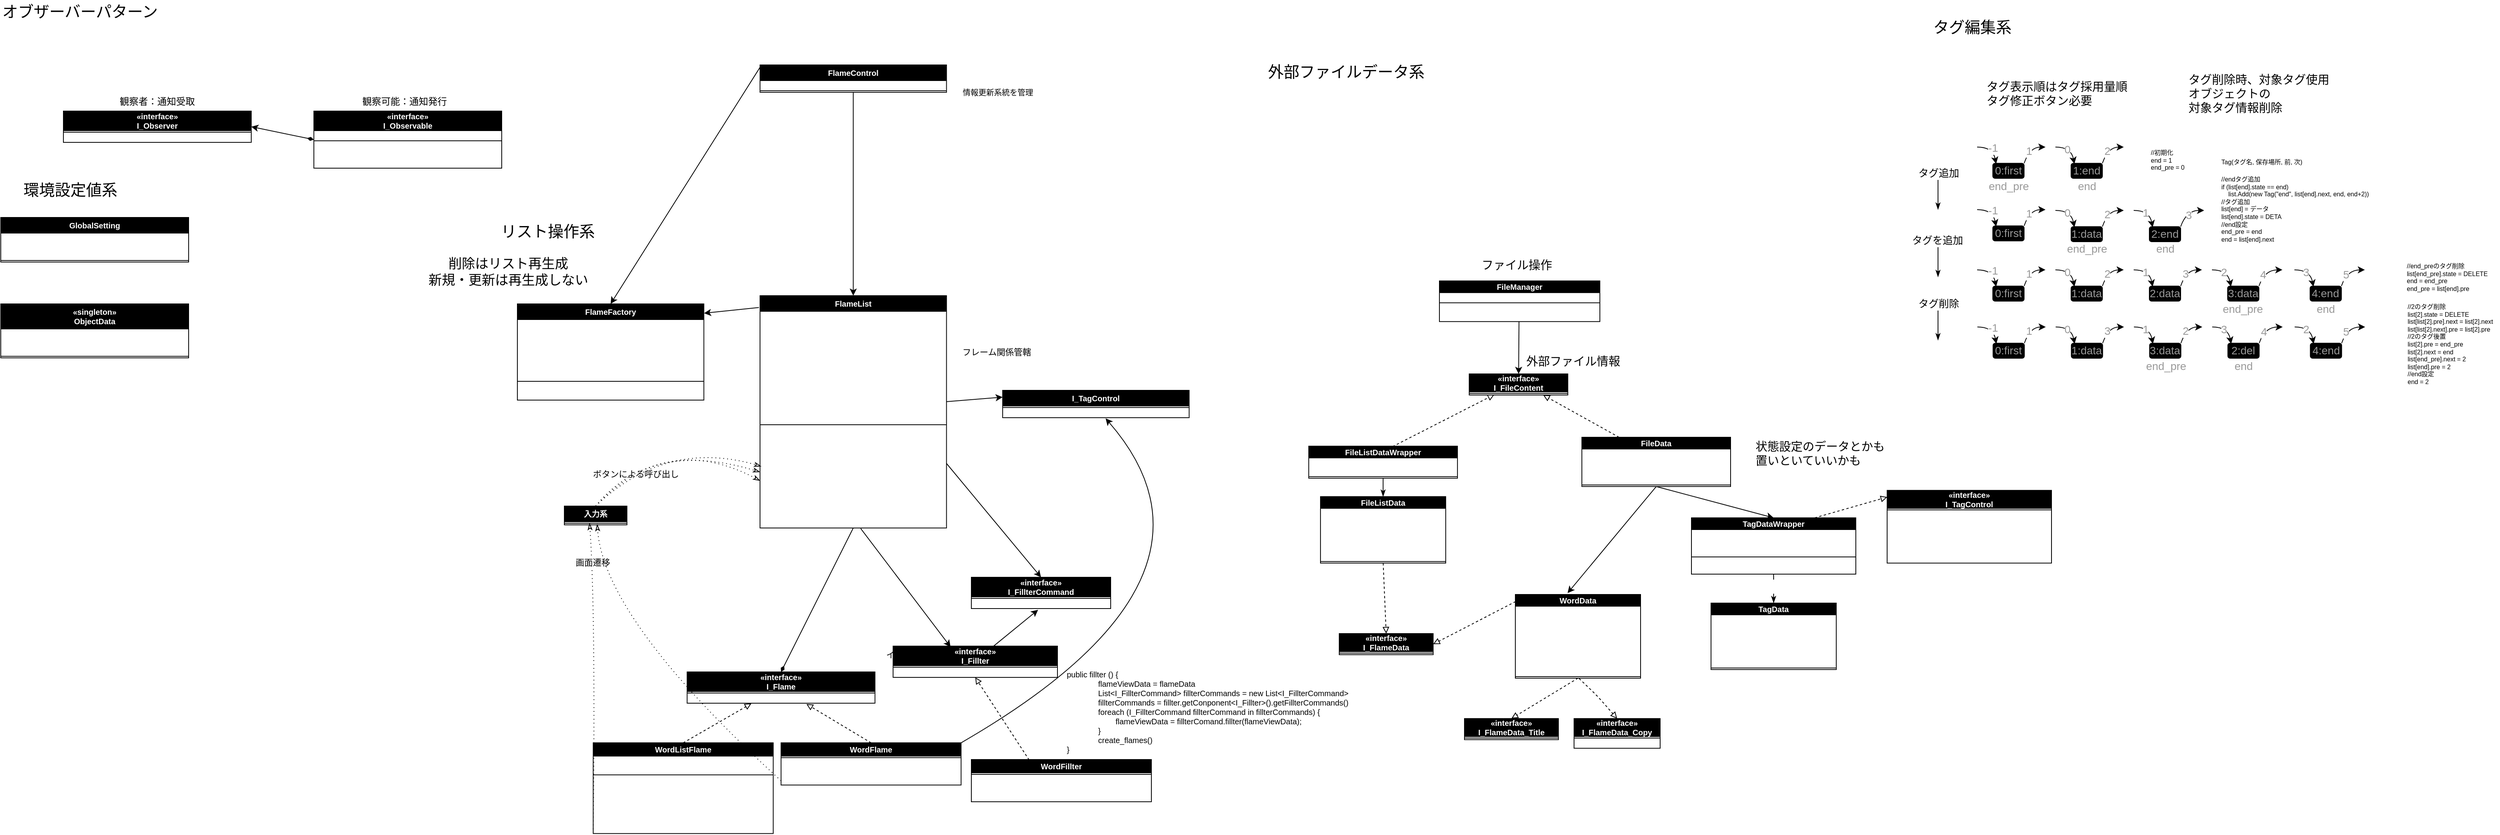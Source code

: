 <mxfile>
    <diagram id="vcL6-Ej94j082WODxmDW" name="データ設計">
        <mxGraphModel dx="2386" dy="413" grid="1" gridSize="10" guides="1" tooltips="1" connect="1" arrows="1" fold="1" page="1" pageScale="1" pageWidth="827" pageHeight="1169" background="none" math="0" shadow="0">
            <root>
                <mxCell id="0"/>
                <mxCell id="1" parent="0"/>
                <mxCell id="2" style="edgeStyle=none;jumpSize=3;html=1;fontSize=7;fontColor=#FFFFFF;endArrow=classicThin;endFill=1;exitX=0.5;exitY=1;exitDx=0;exitDy=0;entryX=0.5;entryY=0;entryDx=0;entryDy=0;" parent="1" source="13" target="3" edge="1">
                    <mxGeometry relative="1" as="geometry">
                        <mxPoint x="176.06" y="680.43" as="targetPoint"/>
                        <mxPoint x="196.06" y="670.43" as="sourcePoint"/>
                    </mxGeometry>
                </mxCell>
                <mxCell id="3" value="FileListData" style="swimlane;fontStyle=1;align=center;verticalAlign=middle;childLayout=stackLayout;horizontal=1;startSize=15;horizontalStack=0;resizeParent=1;resizeParentMax=0;resizeLast=0;collapsible=1;marginBottom=0;labelBackgroundColor=none;sketch=0;fontSize=10;fontColor=#FFFFFF;fillColor=#000000;spacingLeft=0;" parent="1" vertex="1">
                    <mxGeometry x="96.06" y="684.93" width="160" height="85" as="geometry">
                        <mxRectangle x="550" y="410" width="90" height="20" as="alternateBounds"/>
                    </mxGeometry>
                </mxCell>
                <mxCell id="4" value="+ title : string    //タイトル" style="text;strokeColor=none;fillColor=none;align=left;verticalAlign=middle;spacingLeft=4;spacingRight=4;overflow=hidden;rotatable=0;points=[[0,0.5],[1,0.5]];portConstraint=eastwest;labelBackgroundColor=none;sketch=0;fontSize=7;fontColor=#FFFFFF;" parent="3" vertex="1">
                    <mxGeometry y="15" width="160" height="11" as="geometry"/>
                </mxCell>
                <mxCell id="150" value="+ file_path : string    //データファイルのパス" style="text;strokeColor=none;fillColor=none;align=left;verticalAlign=middle;spacingLeft=4;spacingRight=4;overflow=hidden;rotatable=0;points=[[0,0.5],[1,0.5]];portConstraint=eastwest;labelBackgroundColor=none;sketch=0;fontSize=7;fontColor=#FFFFFF;" parent="3" vertex="1">
                    <mxGeometry y="26" width="160" height="11" as="geometry"/>
                </mxCell>
                <mxCell id="5" value="+ is_locked : bool    //隠しファイルか" style="text;strokeColor=none;fillColor=none;align=left;verticalAlign=middle;spacingLeft=4;spacingRight=4;overflow=hidden;rotatable=0;points=[[0,0.5],[1,0.5]];portConstraint=eastwest;labelBackgroundColor=none;sketch=0;fontSize=7;fontColor=#FFFFFF;" parent="3" vertex="1">
                    <mxGeometry y="37" width="160" height="11" as="geometry"/>
                </mxCell>
                <mxCell id="9" value="+ word_num : int    //単語数" style="text;strokeColor=none;fillColor=none;align=left;verticalAlign=middle;spacingLeft=4;spacingRight=4;overflow=hidden;rotatable=0;points=[[0,0.5],[1,0.5]];portConstraint=eastwest;labelBackgroundColor=none;sketch=0;fontSize=7;fontColor=#FFFFFF;" parent="3" vertex="1">
                    <mxGeometry y="48" width="160" height="11" as="geometry"/>
                </mxCell>
                <mxCell id="10" value="+ entry_date : string    //追加日時" style="text;strokeColor=none;fillColor=none;align=left;verticalAlign=middle;spacingLeft=4;spacingRight=4;overflow=hidden;rotatable=0;points=[[0,0.5],[1,0.5]];portConstraint=eastwest;labelBackgroundColor=none;sketch=0;fontSize=7;fontColor=#FFFFFF;" parent="3" vertex="1">
                    <mxGeometry y="59" width="160" height="11" as="geometry"/>
                </mxCell>
                <mxCell id="11" value="+ update_datte : string    //更新日時(追加日時)" style="text;strokeColor=none;fillColor=none;align=left;verticalAlign=middle;spacingLeft=4;spacingRight=4;overflow=hidden;rotatable=0;points=[[0,0.5],[1,0.5]];portConstraint=eastwest;labelBackgroundColor=none;sketch=0;fontSize=7;fontColor=#FFFFFF;" parent="3" vertex="1">
                    <mxGeometry y="70" width="160" height="11" as="geometry"/>
                </mxCell>
                <mxCell id="12" value="" style="line;strokeWidth=1;fillColor=none;align=left;verticalAlign=middle;spacingTop=-1;spacingLeft=3;spacingRight=3;rotatable=0;labelPosition=right;points=[];portConstraint=eastwest;strokeColor=inherit;labelBackgroundColor=none;sketch=0;fontSize=7;fontColor=#FFFFFF;" parent="3" vertex="1">
                    <mxGeometry y="81" width="160" height="4" as="geometry"/>
                </mxCell>
                <mxCell id="178" style="edgeStyle=none;html=1;exitX=0.564;exitY=0.011;exitDx=0;exitDy=0;entryX=0.255;entryY=0.867;entryDx=0;entryDy=0;fontSize=10;fontColor=#FFFFFF;exitPerimeter=0;endArrow=block;endFill=0;dashed=1;entryPerimeter=0;" parent="1" source="13" target="175" edge="1">
                    <mxGeometry relative="1" as="geometry"/>
                </mxCell>
                <mxCell id="13" value="FileListDataWrapper" style="swimlane;fontStyle=1;align=center;verticalAlign=middle;childLayout=stackLayout;horizontal=1;startSize=15;horizontalStack=0;resizeParent=1;resizeParentMax=0;resizeLast=0;collapsible=1;marginBottom=0;labelBackgroundColor=none;sketch=0;fontSize=10;fontColor=#FFFFFF;fillColor=#000000;spacingLeft=0;" parent="1" vertex="1">
                    <mxGeometry x="81.06" y="620.43" width="190" height="41" as="geometry">
                        <mxRectangle x="550" y="410" width="90" height="20" as="alternateBounds"/>
                    </mxGeometry>
                </mxCell>
                <mxCell id="166" value="+ pass_word : string    //隠しファイルパスワード" style="text;strokeColor=none;fillColor=none;align=left;verticalAlign=middle;spacingLeft=4;spacingRight=4;overflow=hidden;rotatable=0;points=[[0,0.5],[1,0.5]];portConstraint=eastwest;labelBackgroundColor=none;sketch=0;fontSize=7;fontColor=#FFFFFF;" parent="13" vertex="1">
                    <mxGeometry y="15" width="190" height="11" as="geometry"/>
                </mxCell>
                <mxCell id="14" value="+ listData : List&lt;WordData&gt;        //単語データのリスト" style="text;strokeColor=none;fillColor=none;align=left;verticalAlign=middle;spacingLeft=4;spacingRight=4;overflow=hidden;rotatable=0;points=[[0,0.5],[1,0.5]];portConstraint=eastwest;labelBackgroundColor=none;sketch=0;fontSize=7;fontColor=#FFFFFF;" parent="13" vertex="1">
                    <mxGeometry y="26" width="190" height="11" as="geometry"/>
                </mxCell>
                <mxCell id="15" value="" style="line;strokeWidth=1;fillColor=none;align=left;verticalAlign=middle;spacingTop=-1;spacingLeft=3;spacingRight=3;rotatable=0;labelPosition=right;points=[];portConstraint=eastwest;strokeColor=inherit;labelBackgroundColor=none;sketch=0;fontSize=7;fontColor=#FFFFFF;" parent="13" vertex="1">
                    <mxGeometry y="37" width="190" height="4" as="geometry"/>
                </mxCell>
                <mxCell id="16" value="単語ファイル群情報" style="text;html=1;strokeColor=none;fillColor=none;align=left;verticalAlign=top;whiteSpace=wrap;rounded=0;labelBackgroundColor=default;sketch=0;fontSize=15;fontColor=#FFFFFF;spacingTop=-4;" parent="1" vertex="1">
                    <mxGeometry x="42" y="594.18" width="150" height="22" as="geometry"/>
                </mxCell>
                <mxCell id="20" value="WordData" style="swimlane;fontStyle=1;align=center;verticalAlign=middle;childLayout=stackLayout;horizontal=1;startSize=15;horizontalStack=0;resizeParent=1;resizeParentMax=0;resizeLast=0;collapsible=1;marginBottom=0;labelBackgroundColor=none;sketch=0;fontSize=10;fontColor=#FFFFFF;fillColor=#000000;spacingLeft=0;" parent="1" vertex="1">
                    <mxGeometry x="345" y="810" width="160" height="107" as="geometry">
                        <mxRectangle x="550" y="410" width="90" height="20" as="alternateBounds"/>
                    </mxGeometry>
                </mxCell>
                <mxCell id="21" value="+ num : int        //登録番号&#10;" style="text;strokeColor=none;fillColor=none;align=left;verticalAlign=middle;spacingLeft=4;spacingRight=4;overflow=hidden;rotatable=0;points=[[0,0.5],[1,0.5]];portConstraint=eastwest;labelBackgroundColor=none;sketch=0;fontSize=7;fontColor=#FFFFFF;" parent="20" vertex="1">
                    <mxGeometry y="15" width="160" height="11" as="geometry"/>
                </mxCell>
                <mxCell id="22" value="+ word : string    //単語名" style="text;strokeColor=none;fillColor=none;align=left;verticalAlign=middle;spacingLeft=4;spacingRight=4;overflow=hidden;rotatable=0;points=[[0,0.5],[1,0.5]];portConstraint=eastwest;labelBackgroundColor=none;sketch=0;fontSize=7;fontColor=#FFFFFF;" parent="20" vertex="1">
                    <mxGeometry y="26" width="160" height="11" as="geometry"/>
                </mxCell>
                <mxCell id="23" value="+ count : int    //コピー回数&#10;" style="text;strokeColor=none;fillColor=none;align=left;verticalAlign=middle;spacingLeft=4;spacingRight=4;overflow=hidden;rotatable=0;points=[[0,0.5],[1,0.5]];portConstraint=eastwest;labelBackgroundColor=none;sketch=0;fontSize=7;fontColor=#FFFFFF;" parent="20" vertex="1">
                    <mxGeometry y="37" width="160" height="11" as="geometry"/>
                </mxCell>
                <mxCell id="24" value="+ star_num : short    //評価" style="text;strokeColor=none;fillColor=none;align=left;verticalAlign=middle;spacingLeft=4;spacingRight=4;overflow=hidden;rotatable=0;points=[[0,0.5],[1,0.5]];portConstraint=eastwest;labelBackgroundColor=none;sketch=0;fontSize=7;fontColor=#FFFFFF;" parent="20" vertex="1">
                    <mxGeometry y="48" width="160" height="11" as="geometry"/>
                </mxCell>
                <mxCell id="25" value="+ explain : string     //説明文" style="text;strokeColor=none;fillColor=none;align=left;verticalAlign=middle;spacingLeft=4;spacingRight=4;overflow=hidden;rotatable=0;points=[[0,0.5],[1,0.5]];portConstraint=eastwest;labelBackgroundColor=none;sketch=0;fontSize=7;fontColor=#FFFFFF;" parent="20" vertex="1">
                    <mxGeometry y="59" width="160" height="11" as="geometry"/>
                </mxCell>
                <mxCell id="26" value="+ tags : List&lt;int&gt;    //タグ情報" style="text;strokeColor=none;fillColor=none;align=left;verticalAlign=middle;spacingLeft=4;spacingRight=4;overflow=hidden;rotatable=0;points=[[0,0.5],[1,0.5]];portConstraint=eastwest;labelBackgroundColor=none;sketch=0;fontSize=7;fontColor=#FFFFFF;" parent="20" vertex="1">
                    <mxGeometry y="70" width="160" height="11" as="geometry"/>
                </mxCell>
                <mxCell id="27" value="+ entry_date : string    //追加日時" style="text;strokeColor=none;fillColor=none;align=left;verticalAlign=middle;spacingLeft=4;spacingRight=4;overflow=hidden;rotatable=0;points=[[0,0.5],[1,0.5]];portConstraint=eastwest;labelBackgroundColor=none;sketch=0;fontSize=7;fontColor=#FFFFFF;" parent="20" vertex="1">
                    <mxGeometry y="81" width="160" height="11" as="geometry"/>
                </mxCell>
                <mxCell id="28" value="+ update_datte : string    //更新日時(追加日時)" style="text;strokeColor=none;fillColor=none;align=left;verticalAlign=middle;spacingLeft=4;spacingRight=4;overflow=hidden;rotatable=0;points=[[0,0.5],[1,0.5]];portConstraint=eastwest;labelBackgroundColor=none;sketch=0;fontSize=7;fontColor=#FFFFFF;" parent="20" vertex="1">
                    <mxGeometry y="92" width="160" height="11" as="geometry"/>
                </mxCell>
                <mxCell id="29" value="" style="line;strokeWidth=1;fillColor=none;align=left;verticalAlign=middle;spacingTop=-1;spacingLeft=3;spacingRight=3;rotatable=0;labelPosition=right;points=[];portConstraint=eastwest;strokeColor=inherit;labelBackgroundColor=none;sketch=0;fontSize=7;fontColor=#FFFFFF;" parent="20" vertex="1">
                    <mxGeometry y="103" width="160" height="4" as="geometry"/>
                </mxCell>
                <mxCell id="135" style="edgeStyle=none;jumpSize=3;html=1;fontSize=7;fontColor=#FFFFFF;endArrow=classicThin;endFill=1;exitX=0.5;exitY=1;exitDx=0;exitDy=0;entryX=0.5;entryY=0;entryDx=0;entryDy=0;" parent="1" source="142" target="136" edge="1">
                    <mxGeometry relative="1" as="geometry">
                        <mxPoint x="665" y="791" as="targetPoint"/>
                        <mxPoint x="685" y="781" as="sourcePoint"/>
                    </mxGeometry>
                </mxCell>
                <mxCell id="136" value="TagData" style="swimlane;fontStyle=1;align=center;verticalAlign=middle;childLayout=stackLayout;horizontal=1;startSize=15;horizontalStack=0;resizeParent=1;resizeParentMax=0;resizeLast=0;collapsible=1;marginBottom=0;labelBackgroundColor=none;sketch=0;fontSize=10;fontColor=#FFFFFF;fillColor=#000000;spacingLeft=0;" parent="1" vertex="1">
                    <mxGeometry x="595" y="821" width="160" height="85" as="geometry">
                        <mxRectangle x="550" y="410" width="90" height="20" as="alternateBounds"/>
                    </mxGeometry>
                </mxCell>
                <mxCell id="340" value="+ word : string        //タグ名" style="text;strokeColor=none;fillColor=none;align=left;verticalAlign=middle;spacingLeft=4;spacingRight=4;overflow=hidden;rotatable=0;points=[[0,0.5],[1,0.5]];portConstraint=eastwest;labelBackgroundColor=none;sketch=0;fontSize=7;fontColor=#FFFFFF;" parent="136" vertex="1">
                    <mxGeometry y="15" width="160" height="11" as="geometry"/>
                </mxCell>
                <mxCell id="137" value="+ num : int        //タグ番号" style="text;strokeColor=none;fillColor=none;align=left;verticalAlign=middle;spacingLeft=4;spacingRight=4;overflow=hidden;rotatable=0;points=[[0,0.5],[1,0.5]];portConstraint=eastwest;labelBackgroundColor=none;sketch=0;fontSize=7;fontColor=#FFFFFF;" parent="136" vertex="1">
                    <mxGeometry y="26" width="160" height="11" as="geometry"/>
                </mxCell>
                <mxCell id="138" value="+ used_count : int    //使用されている数" style="text;strokeColor=none;fillColor=none;align=left;verticalAlign=middle;spacingLeft=4;spacingRight=4;overflow=hidden;rotatable=0;points=[[0,0.5],[1,0.5]];portConstraint=eastwest;labelBackgroundColor=none;sketch=0;fontSize=7;fontColor=#FFFFFF;" parent="136" vertex="1">
                    <mxGeometry y="37" width="160" height="11" as="geometry"/>
                </mxCell>
                <mxCell id="139" value="+ pre : int    //前のタグ番号" style="text;strokeColor=none;fillColor=none;align=left;verticalAlign=middle;spacingLeft=4;spacingRight=4;overflow=hidden;rotatable=0;points=[[0,0.5],[1,0.5]];portConstraint=eastwest;labelBackgroundColor=none;sketch=0;fontSize=7;fontColor=#FFFFFF;" parent="136" vertex="1">
                    <mxGeometry y="48" width="160" height="11" as="geometry"/>
                </mxCell>
                <mxCell id="140" value="+ next : int    //次のタグ番号" style="text;strokeColor=none;fillColor=none;align=left;verticalAlign=middle;spacingLeft=4;spacingRight=4;overflow=hidden;rotatable=0;points=[[0,0.5],[1,0.5]];portConstraint=eastwest;labelBackgroundColor=none;sketch=0;fontSize=7;fontColor=#FFFFFF;" parent="136" vertex="1">
                    <mxGeometry y="59" width="160" height="11" as="geometry"/>
                </mxCell>
                <mxCell id="446" value="+ status : int    //タグの種類s" style="text;strokeColor=none;fillColor=none;align=left;verticalAlign=middle;spacingLeft=4;spacingRight=4;overflow=hidden;rotatable=0;points=[[0,0.5],[1,0.5]];portConstraint=eastwest;labelBackgroundColor=none;sketch=0;fontSize=7;fontColor=#FFFFFF;" parent="136" vertex="1">
                    <mxGeometry y="70" width="160" height="11" as="geometry"/>
                </mxCell>
                <mxCell id="141" value="" style="line;strokeWidth=1;fillColor=none;align=left;verticalAlign=middle;spacingTop=-1;spacingLeft=3;spacingRight=3;rotatable=0;labelPosition=right;points=[];portConstraint=eastwest;strokeColor=inherit;labelBackgroundColor=none;sketch=0;fontSize=7;fontColor=#FFFFFF;" parent="136" vertex="1">
                    <mxGeometry y="81" width="160" height="4" as="geometry"/>
                </mxCell>
                <mxCell id="142" value="TagDataWrapper" style="swimlane;fontStyle=1;align=center;verticalAlign=middle;childLayout=stackLayout;horizontal=1;startSize=15;horizontalStack=0;resizeParent=1;resizeParentMax=0;resizeLast=0;collapsible=1;marginBottom=0;labelBackgroundColor=none;sketch=0;fontSize=10;fontColor=#FFFFFF;fillColor=#000000;spacingLeft=0;" parent="1" vertex="1">
                    <mxGeometry x="570" y="712" width="210" height="72" as="geometry">
                        <mxRectangle x="550" y="410" width="90" height="20" as="alternateBounds"/>
                    </mxGeometry>
                </mxCell>
                <mxCell id="143" value="+ end : int    //次データ入力タグ番号" style="text;strokeColor=none;fillColor=none;align=left;verticalAlign=middle;spacingLeft=4;spacingRight=4;overflow=hidden;rotatable=0;points=[[0,0.5],[1,0.5]];portConstraint=eastwest;labelBackgroundColor=none;sketch=0;fontSize=7;fontColor=#FFFFFF;" parent="142" vertex="1">
                    <mxGeometry y="15" width="210" height="11" as="geometry"/>
                </mxCell>
                <mxCell id="144" value="+ pre_end : int    //ラストデータ入力タグ番号" style="text;strokeColor=none;fillColor=none;align=left;verticalAlign=middle;spacingLeft=4;spacingRight=4;overflow=hidden;rotatable=0;points=[[0,0.5],[1,0.5]];portConstraint=eastwest;labelBackgroundColor=none;sketch=0;fontSize=7;fontColor=#FFFFFF;" parent="142" vertex="1">
                    <mxGeometry y="26" width="210" height="11" as="geometry"/>
                </mxCell>
                <mxCell id="145" value="+ tagData : List&lt;TagData&gt;        //タグデータのリスト" style="text;strokeColor=none;fillColor=none;align=left;verticalAlign=middle;spacingLeft=4;spacingRight=4;overflow=hidden;rotatable=0;points=[[0,0.5],[1,0.5]];portConstraint=eastwest;labelBackgroundColor=none;sketch=0;fontSize=7;fontColor=#FFFFFF;" parent="142" vertex="1">
                    <mxGeometry y="37" width="210" height="11" as="geometry"/>
                </mxCell>
                <mxCell id="146" value="" style="line;strokeWidth=1;fillColor=none;align=left;verticalAlign=middle;spacingTop=-1;spacingLeft=3;spacingRight=3;rotatable=0;labelPosition=right;points=[];portConstraint=eastwest;strokeColor=inherit;labelBackgroundColor=none;sketch=0;fontSize=7;fontColor=#FFFFFF;" parent="142" vertex="1">
                    <mxGeometry y="48" width="210" height="4" as="geometry"/>
                </mxCell>
                <mxCell id="341" value="+ addTag(string TagName, int used_count) : int&#10;//タグを追加 タグの保存番号を返す" style="text;strokeColor=none;fillColor=none;align=left;verticalAlign=middle;spacingLeft=4;spacingRight=4;overflow=hidden;rotatable=0;points=[[0,0.5],[1,0.5]];portConstraint=eastwest;labelBackgroundColor=none;sketch=0;fontSize=7;fontColor=#FFFFFF;" parent="142" vertex="1">
                    <mxGeometry y="52" width="210" height="20" as="geometry"/>
                </mxCell>
                <mxCell id="148" value="タグ群データ" style="text;html=1;strokeColor=none;fillColor=none;align=left;verticalAlign=top;whiteSpace=wrap;rounded=0;labelBackgroundColor=default;sketch=0;fontSize=15;fontColor=#FFFFFF;spacingTop=-4;" parent="1" vertex="1">
                    <mxGeometry x="670" y="686" width="102.13" height="22" as="geometry"/>
                </mxCell>
                <mxCell id="151" value="単語データ" style="text;html=1;strokeColor=none;fillColor=none;align=left;verticalAlign=top;whiteSpace=wrap;rounded=0;labelBackgroundColor=default;sketch=0;fontSize=15;fontColor=#FFFFFF;spacingTop=-4;" parent="1" vertex="1">
                    <mxGeometry x="430" y="783" width="79" height="22" as="geometry"/>
                </mxCell>
                <mxCell id="152" value="タグデータ" style="text;html=1;strokeColor=none;fillColor=none;align=left;verticalAlign=top;whiteSpace=wrap;rounded=0;labelBackgroundColor=default;sketch=0;fontSize=15;fontColor=#FFFFFF;spacingTop=-4;" parent="1" vertex="1">
                    <mxGeometry x="670" y="788" width="80" height="22" as="geometry"/>
                </mxCell>
                <mxCell id="157" style="edgeStyle=none;html=1;exitX=0.5;exitY=1;exitDx=0;exitDy=0;entryX=0.417;entryY=-0.016;entryDx=0;entryDy=0;fontColor=#FFFFFF;entryPerimeter=0;" parent="1" source="153" target="20" edge="1">
                    <mxGeometry relative="1" as="geometry">
                        <mxPoint x="425" y="712.63" as="targetPoint"/>
                    </mxGeometry>
                </mxCell>
                <mxCell id="158" style="edgeStyle=none;html=1;exitX=0.5;exitY=1;exitDx=0;exitDy=0;entryX=0.5;entryY=0;entryDx=0;entryDy=0;fontColor=#FFFFFF;" parent="1" source="153" target="142" edge="1">
                    <mxGeometry relative="1" as="geometry"/>
                </mxCell>
                <mxCell id="153" value="FileData" style="swimlane;fontStyle=1;align=center;verticalAlign=middle;childLayout=stackLayout;horizontal=1;startSize=15;horizontalStack=0;resizeParent=1;resizeParentMax=0;resizeLast=0;collapsible=1;marginBottom=0;labelBackgroundColor=none;sketch=0;fontSize=10;fontColor=#FFFFFF;fillColor=#000000;spacingLeft=0;" parent="1" vertex="1">
                    <mxGeometry x="430" y="609.01" width="190" height="63" as="geometry">
                        <mxRectangle x="550" y="410" width="90" height="20" as="alternateBounds"/>
                    </mxGeometry>
                </mxCell>
                <mxCell id="162" value="+ title : string    //単語データのタイトル" style="text;strokeColor=none;fillColor=none;align=left;verticalAlign=middle;spacingLeft=4;spacingRight=4;overflow=hidden;rotatable=0;points=[[0,0.5],[1,0.5]];portConstraint=eastwest;labelBackgroundColor=none;sketch=0;fontSize=7;fontColor=#FFFFFF;" parent="153" vertex="1">
                    <mxGeometry y="15" width="190" height="11" as="geometry"/>
                </mxCell>
                <mxCell id="165" value="+ is_locked : bool    //隠しファイルか" style="text;strokeColor=none;fillColor=none;align=left;verticalAlign=middle;spacingLeft=4;spacingRight=4;overflow=hidden;rotatable=0;points=[[0,0.5],[1,0.5]];portConstraint=eastwest;labelBackgroundColor=none;sketch=0;fontSize=7;fontColor=#FFFFFF;" parent="153" vertex="1">
                    <mxGeometry y="26" width="190" height="11" as="geometry"/>
                </mxCell>
                <mxCell id="154" value="+ wordDatas : List&lt;WordData&gt;        //単語データのリスト" style="text;strokeColor=none;fillColor=none;align=left;verticalAlign=middle;spacingLeft=4;spacingRight=4;overflow=hidden;rotatable=0;points=[[0,0.5],[1,0.5]];portConstraint=eastwest;labelBackgroundColor=none;sketch=0;fontSize=7;fontColor=#FFFFFF;" parent="153" vertex="1">
                    <mxGeometry y="37" width="190" height="11" as="geometry"/>
                </mxCell>
                <mxCell id="155" value="+ tagDatas : TagDataWrapper    //タグデータ" style="text;strokeColor=none;fillColor=none;align=left;verticalAlign=middle;spacingLeft=4;spacingRight=4;overflow=hidden;rotatable=0;points=[[0,0.5],[1,0.5]];portConstraint=eastwest;labelBackgroundColor=none;sketch=0;fontSize=7;fontColor=#FFFFFF;" parent="153" vertex="1">
                    <mxGeometry y="48" width="190" height="11" as="geometry"/>
                </mxCell>
                <mxCell id="156" value="" style="line;strokeWidth=1;fillColor=none;align=left;verticalAlign=middle;spacingTop=-1;spacingLeft=3;spacingRight=3;rotatable=0;labelPosition=right;points=[];portConstraint=eastwest;strokeColor=inherit;labelBackgroundColor=none;sketch=0;fontSize=7;fontColor=#FFFFFF;" parent="153" vertex="1">
                    <mxGeometry y="59" width="190" height="4" as="geometry"/>
                </mxCell>
                <mxCell id="159" value="単語群データ" style="text;html=1;strokeColor=none;fillColor=none;align=left;verticalAlign=top;whiteSpace=wrap;rounded=0;labelBackgroundColor=default;sketch=0;fontSize=15;fontColor=#FFFFFF;spacingTop=-4;" parent="1" vertex="1">
                    <mxGeometry x="520" y="586.18" width="141" height="22" as="geometry"/>
                </mxCell>
                <mxCell id="160" value="状態設定のデータとかも置いといていいかも" style="text;html=1;strokeColor=none;fillColor=none;align=left;verticalAlign=top;whiteSpace=wrap;rounded=0;labelBackgroundColor=default;sketch=0;fontSize=15;fontColor=default;spacingTop=-4;" parent="1" vertex="1">
                    <mxGeometry x="650" y="609.01" width="170" height="22" as="geometry"/>
                </mxCell>
                <mxCell id="168" value="外部ファイル情報" style="text;html=1;strokeColor=none;fillColor=none;align=left;verticalAlign=top;whiteSpace=wrap;rounded=0;labelBackgroundColor=default;sketch=0;fontSize=15;fontColor=default;spacingTop=-4;" parent="1" vertex="1">
                    <mxGeometry x="357" y="500" width="130" height="22" as="geometry"/>
                </mxCell>
                <mxCell id="172" value="«interface»&#10;I_FileContent" style="swimlane;fontStyle=1;align=center;verticalAlign=middle;childLayout=stackLayout;horizontal=1;startSize=23;horizontalStack=0;resizeParent=1;resizeParentMax=0;resizeLast=0;collapsible=1;marginBottom=0;labelBackgroundColor=none;sketch=0;fontSize=10;fontColor=#FFFFFF;fillColor=#000000;spacingLeft=0;" parent="1" vertex="1">
                    <mxGeometry x="286.06" y="528" width="126" height="27" as="geometry">
                        <mxRectangle x="550" y="410" width="90" height="20" as="alternateBounds"/>
                    </mxGeometry>
                </mxCell>
                <mxCell id="175" value="" style="line;strokeWidth=1;fillColor=none;align=left;verticalAlign=middle;spacingTop=-1;spacingLeft=3;spacingRight=3;rotatable=0;labelPosition=right;points=[];portConstraint=eastwest;strokeColor=inherit;labelBackgroundColor=none;sketch=0;fontSize=7;fontColor=#FFFFFF;" parent="172" vertex="1">
                    <mxGeometry y="23" width="126" height="4" as="geometry"/>
                </mxCell>
                <mxCell id="179" style="edgeStyle=none;html=1;exitX=0.25;exitY=0;exitDx=0;exitDy=0;entryX=0.75;entryY=1;entryDx=0;entryDy=0;fontSize=10;fontColor=#FFFFFF;endArrow=block;endFill=0;dashed=1;" parent="1" source="153" target="172" edge="1">
                    <mxGeometry relative="1" as="geometry">
                        <mxPoint x="315" y="620.121" as="sourcePoint"/>
                        <mxPoint x="390.78" y="574.24" as="targetPoint"/>
                    </mxGeometry>
                </mxCell>
                <mxCell id="180" value="外部ファイルデータ系" style="text;html=1;strokeColor=none;fillColor=none;align=left;verticalAlign=top;whiteSpace=wrap;rounded=0;labelBackgroundColor=default;sketch=0;fontSize=20;fontColor=default;spacingTop=-4;" parent="1" vertex="1">
                    <mxGeometry x="27" y="127" width="213" height="30" as="geometry"/>
                </mxCell>
                <mxCell id="181" value="FileManager" style="swimlane;fontStyle=1;align=center;verticalAlign=middle;childLayout=stackLayout;horizontal=1;startSize=15;horizontalStack=0;resizeParent=1;resizeParentMax=0;resizeLast=0;collapsible=1;marginBottom=0;labelBackgroundColor=none;sketch=0;fontSize=10;fontColor=#FFFFFF;fillColor=#000000;spacingLeft=0;" parent="1" vertex="1">
                    <mxGeometry x="248" y="409.13" width="205" height="52" as="geometry">
                        <mxRectangle x="550" y="410" width="90" height="20" as="alternateBounds"/>
                    </mxGeometry>
                </mxCell>
                <mxCell id="182" value="- file_path : final string    //読み込むファイルのパス" style="text;strokeColor=none;fillColor=none;align=left;verticalAlign=middle;spacingLeft=4;spacingRight=4;overflow=hidden;rotatable=0;points=[[0,0.5],[1,0.5]];portConstraint=eastwest;labelBackgroundColor=none;sketch=0;fontSize=7;fontColor=#FFFFFF;" parent="181" vertex="1">
                    <mxGeometry y="15" width="205" height="11" as="geometry"/>
                </mxCell>
                <mxCell id="184" value="" style="line;strokeWidth=1;fillColor=none;align=left;verticalAlign=middle;spacingTop=-1;spacingLeft=3;spacingRight=3;rotatable=0;labelPosition=right;points=[];portConstraint=eastwest;strokeColor=inherit;labelBackgroundColor=none;sketch=0;fontSize=7;fontColor=#FFFFFF;" parent="181" vertex="1">
                    <mxGeometry y="26" width="205" height="4" as="geometry"/>
                </mxCell>
                <mxCell id="186" value="+ seve(I_FileContent fileContent) : void    //ファイル書き込み" style="text;strokeColor=none;fillColor=none;align=left;verticalAlign=middle;spacingLeft=4;spacingRight=4;overflow=hidden;rotatable=0;points=[[0,0.5],[1,0.5]];portConstraint=eastwest;labelBackgroundColor=none;sketch=0;fontSize=7;fontColor=#FFFFFF;" parent="181" vertex="1">
                    <mxGeometry y="30" width="205" height="11" as="geometry"/>
                </mxCell>
                <mxCell id="187" value="+ Load() : FileContent    //ファイル読み込み" style="text;strokeColor=none;fillColor=none;align=left;verticalAlign=middle;spacingLeft=4;spacingRight=4;overflow=hidden;rotatable=0;points=[[0,0.5],[1,0.5]];portConstraint=eastwest;labelBackgroundColor=none;sketch=0;fontSize=7;fontColor=#FFFFFF;" parent="181" vertex="1">
                    <mxGeometry y="41" width="205" height="11" as="geometry"/>
                </mxCell>
                <mxCell id="189" value="ファイル操作" style="text;html=1;strokeColor=none;fillColor=none;align=left;verticalAlign=top;whiteSpace=wrap;rounded=0;labelBackgroundColor=default;sketch=0;fontSize=15;fontColor=default;spacingTop=-4;" parent="1" vertex="1">
                    <mxGeometry x="300" y="377.13" width="130" height="22" as="geometry"/>
                </mxCell>
                <mxCell id="197" value="«interface»&#10;I_Flame" style="swimlane;fontStyle=1;align=center;verticalAlign=middle;childLayout=stackLayout;horizontal=1;startSize=25;horizontalStack=0;resizeParent=1;resizeParentMax=0;resizeLast=0;collapsible=1;marginBottom=0;labelBackgroundColor=none;sketch=0;fontSize=10;fontColor=#FFFFFF;fillColor=#000000;spacingLeft=0;" parent="1" vertex="1">
                    <mxGeometry x="-713.13" y="909" width="240" height="40" as="geometry">
                        <mxRectangle x="550" y="410" width="90" height="20" as="alternateBounds"/>
                    </mxGeometry>
                </mxCell>
                <mxCell id="199" value="" style="line;strokeWidth=1;fillColor=none;align=left;verticalAlign=middle;spacingTop=-1;spacingLeft=3;spacingRight=3;rotatable=0;labelPosition=right;points=[];portConstraint=eastwest;strokeColor=inherit;labelBackgroundColor=none;sketch=0;fontSize=7;fontColor=#FFFFFF;" parent="197" vertex="1">
                    <mxGeometry y="25" width="240" height="4" as="geometry"/>
                </mxCell>
                <mxCell id="266" value="+ ReflectData(I_FlameData flameData, int num)    //データ反映" style="text;strokeColor=none;fillColor=none;align=left;verticalAlign=middle;spacingLeft=4;spacingRight=4;overflow=hidden;rotatable=0;points=[[0,0.5],[1,0.5]];portConstraint=eastwest;labelBackgroundColor=none;sketch=0;fontSize=7;fontColor=#FFFFFF;" parent="197" vertex="1">
                    <mxGeometry y="29" width="240" height="11" as="geometry"/>
                </mxCell>
                <mxCell id="212" value="«interface»&#10;I_FlameData" style="swimlane;fontStyle=1;align=center;verticalAlign=middle;childLayout=stackLayout;horizontal=1;startSize=23;horizontalStack=0;resizeParent=1;resizeParentMax=0;resizeLast=0;collapsible=1;marginBottom=0;labelBackgroundColor=none;sketch=0;fontSize=10;fontColor=#FFFFFF;fillColor=#000000;spacingLeft=0;" parent="1" vertex="1">
                    <mxGeometry x="120" y="860" width="120" height="27" as="geometry">
                        <mxRectangle x="550" y="410" width="90" height="20" as="alternateBounds"/>
                    </mxGeometry>
                </mxCell>
                <mxCell id="213" value="" style="line;strokeWidth=1;fillColor=none;align=left;verticalAlign=middle;spacingTop=-1;spacingLeft=3;spacingRight=3;rotatable=0;labelPosition=right;points=[];portConstraint=eastwest;strokeColor=inherit;labelBackgroundColor=none;sketch=0;fontSize=7;fontColor=#FFFFFF;" parent="212" vertex="1">
                    <mxGeometry y="23" width="120" height="4" as="geometry"/>
                </mxCell>
                <mxCell id="214" style="edgeStyle=none;html=1;entryX=0.5;entryY=0;entryDx=0;entryDy=0;fontSize=10;fontColor=#FFFFFF;endArrow=block;endFill=0;dashed=1;" parent="1" source="12" target="212" edge="1">
                    <mxGeometry relative="1" as="geometry">
                        <mxPoint x="198.22" y="630.881" as="sourcePoint"/>
                        <mxPoint x="328.19" y="564.468" as="targetPoint"/>
                    </mxGeometry>
                </mxCell>
                <mxCell id="215" style="edgeStyle=none;html=1;entryX=1;entryY=0.5;entryDx=0;entryDy=0;fontSize=10;fontColor=#FFFFFF;endArrow=block;endFill=0;dashed=1;exitX=0.002;exitY=0.085;exitDx=0;exitDy=0;exitPerimeter=0;" parent="1" source="20" target="212" edge="1">
                    <mxGeometry relative="1" as="geometry">
                        <mxPoint x="186.146" y="779.93" as="sourcePoint"/>
                        <mxPoint x="190" y="870" as="targetPoint"/>
                    </mxGeometry>
                </mxCell>
                <mxCell id="227" style="edgeStyle=none;html=1;exitX=0.496;exitY=1.018;exitDx=0;exitDy=0;fontColor=#FFFFFF;exitPerimeter=0;" parent="1" source="187" target="172" edge="1">
                    <mxGeometry relative="1" as="geometry">
                        <mxPoint x="345" y="478.06" as="sourcePoint"/>
                        <mxPoint x="245" y="518.68" as="targetPoint"/>
                    </mxGeometry>
                </mxCell>
                <mxCell id="230" value="FlameList" style="swimlane;fontStyle=1;align=center;verticalAlign=middle;childLayout=stackLayout;horizontal=1;startSize=20;horizontalStack=0;resizeParent=1;resizeParentMax=0;resizeLast=0;collapsible=1;marginBottom=0;labelBackgroundColor=none;sketch=0;fontSize=10;fontColor=#FFFFFF;fillColor=#000000;spacingLeft=0;" parent="1" vertex="1">
                    <mxGeometry x="-620" y="428" width="238.25" height="297" as="geometry">
                        <mxRectangle x="-620" y="428" width="90" height="20" as="alternateBounds"/>
                    </mxGeometry>
                </mxCell>
                <mxCell id="231" value="- flameDatas : List&lt;I_FlameData&gt;    //フレームデータ" style="text;strokeColor=none;fillColor=none;align=left;verticalAlign=middle;spacingLeft=4;spacingRight=4;overflow=hidden;rotatable=0;points=[[0,0.5],[1,0.5]];portConstraint=eastwest;labelBackgroundColor=none;sketch=0;fontSize=7;fontColor=#FFFFFF;" parent="230" vertex="1">
                    <mxGeometry y="20" width="238.25" height="11" as="geometry"/>
                </mxCell>
                <mxCell id="511" value="- flameViewDatas : List&lt;I_FlameData&gt;    //表示するフレームデータ" style="text;strokeColor=none;fillColor=none;align=left;verticalAlign=middle;spacingLeft=4;spacingRight=4;overflow=hidden;rotatable=0;points=[[0,0.5],[1,0.5]];portConstraint=eastwest;labelBackgroundColor=none;sketch=0;fontSize=7;fontColor=#FFFFFF;" parent="230" vertex="1">
                    <mxGeometry y="31" width="238.25" height="11" as="geometry"/>
                </mxCell>
                <mxCell id="812" value="- tagData : I_TagControl    //タグデータ" style="text;strokeColor=none;fillColor=none;align=left;verticalAlign=middle;spacingLeft=4;spacingRight=4;overflow=hidden;rotatable=0;points=[[0,0.5],[1,0.5]];portConstraint=eastwest;labelBackgroundColor=none;sketch=0;fontSize=7;fontColor=#FFFFFF;" vertex="1" parent="230">
                    <mxGeometry y="42" width="238.25" height="11" as="geometry"/>
                </mxCell>
                <mxCell id="553" value="- flamePrehub : Transform    //フレームプレハブ" style="text;strokeColor=none;fillColor=none;align=left;verticalAlign=middle;spacingLeft=4;spacingRight=4;overflow=hidden;rotatable=0;points=[[0,0.5],[1,0.5]];portConstraint=eastwest;labelBackgroundColor=none;sketch=0;fontSize=7;fontColor=#FFFFFF;" parent="230" vertex="1">
                    <mxGeometry y="53" width="238.25" height="11" as="geometry"/>
                </mxCell>
                <mxCell id="555" value="- sort : Transform    //ソートプレハブインスタンス" style="text;strokeColor=none;fillColor=none;align=left;verticalAlign=middle;spacingLeft=4;spacingRight=4;overflow=hidden;rotatable=0;points=[[0,0.5],[1,0.5]];portConstraint=eastwest;labelBackgroundColor=none;sketch=0;fontSize=7;fontColor=#FFFFFF;" parent="230" vertex="1">
                    <mxGeometry y="64" width="238.25" height="11" as="geometry"/>
                </mxCell>
                <mxCell id="556" value="- fillter : Transform    //フィルタプレハブインスタンス" style="text;strokeColor=none;fillColor=none;align=left;verticalAlign=middle;spacingLeft=4;spacingRight=4;overflow=hidden;rotatable=0;points=[[0,0.5],[1,0.5]];portConstraint=eastwest;labelBackgroundColor=none;sketch=0;fontSize=7;fontColor=#FFFFFF;" parent="230" vertex="1">
                    <mxGeometry y="75" width="238.25" height="11" as="geometry"/>
                </mxCell>
                <mxCell id="554" value="[serializefield]" style="text;strokeColor=none;fillColor=none;align=center;verticalAlign=middle;spacingLeft=4;spacingRight=4;overflow=hidden;rotatable=0;points=[[0,0.5],[1,0.5]];portConstraint=eastwest;labelBackgroundColor=none;sketch=0;fontSize=7;fontColor=#FFFFFF;" parent="230" vertex="1">
                    <mxGeometry y="86" width="238.25" height="11" as="geometry"/>
                </mxCell>
                <mxCell id="558" value="- flameParent : Transform    //フレームの親" style="text;strokeColor=none;fillColor=none;align=left;verticalAlign=middle;spacingLeft=4;spacingRight=4;overflow=hidden;rotatable=0;points=[[0,0.5],[1,0.5]];portConstraint=eastwest;labelBackgroundColor=none;sketch=0;fontSize=7;fontColor=#FFFFFF;" parent="230" vertex="1">
                    <mxGeometry y="97" width="238.25" height="11" as="geometry"/>
                </mxCell>
                <mxCell id="683" value="- sortParent : Transform    //ソートインスタンスの親" style="text;strokeColor=none;fillColor=none;align=left;verticalAlign=middle;spacingLeft=4;spacingRight=4;overflow=hidden;rotatable=0;points=[[0,0.5],[1,0.5]];portConstraint=eastwest;labelBackgroundColor=none;sketch=0;fontSize=7;fontColor=#FFFFFF;" parent="230" vertex="1">
                    <mxGeometry y="108" width="238.25" height="11" as="geometry"/>
                </mxCell>
                <mxCell id="684" value="- fillterParent : Transform    //フィルタインスタンスの親" style="text;strokeColor=none;fillColor=none;align=left;verticalAlign=middle;spacingLeft=4;spacingRight=4;overflow=hidden;rotatable=0;points=[[0,0.5],[1,0.5]];portConstraint=eastwest;labelBackgroundColor=none;sketch=0;fontSize=7;fontColor=#FFFFFF;" parent="230" vertex="1">
                    <mxGeometry y="119" width="238.25" height="11" as="geometry"/>
                </mxCell>
                <mxCell id="560" value="- fillterButton : Button    //フィルタボタン" style="text;strokeColor=none;fillColor=none;align=left;verticalAlign=middle;spacingLeft=4;spacingRight=4;overflow=hidden;rotatable=0;points=[[0,0.5],[1,0.5]];portConstraint=eastwest;labelBackgroundColor=none;sketch=0;fontSize=7;fontColor=#FFFFFF;" parent="230" vertex="1">
                    <mxGeometry y="130" width="238.25" height="11" as="geometry"/>
                </mxCell>
                <mxCell id="561" value="- sortButton : Button    //ソートボタン" style="text;strokeColor=none;fillColor=none;align=left;verticalAlign=middle;spacingLeft=4;spacingRight=4;overflow=hidden;rotatable=0;points=[[0,0.5],[1,0.5]];portConstraint=eastwest;labelBackgroundColor=none;sketch=0;fontSize=7;fontColor=#FFFFFF;" parent="230" vertex="1">
                    <mxGeometry y="141" width="238.25" height="11" as="geometry"/>
                </mxCell>
                <mxCell id="559" value="- randomButton : Button    //ランダムボタン" style="text;strokeColor=none;fillColor=none;align=left;verticalAlign=middle;spacingLeft=4;spacingRight=4;overflow=hidden;rotatable=0;points=[[0,0.5],[1,0.5]];portConstraint=eastwest;labelBackgroundColor=none;sketch=0;fontSize=7;fontColor=#FFFFFF;" parent="230" vertex="1">
                    <mxGeometry y="152" width="238.25" height="11" as="geometry"/>
                </mxCell>
                <mxCell id="232" value="" style="line;strokeWidth=1;fillColor=none;align=left;verticalAlign=middle;spacingTop=-1;spacingLeft=3;spacingRight=3;rotatable=0;labelPosition=right;points=[];portConstraint=eastwest;strokeColor=inherit;labelBackgroundColor=none;sketch=0;fontSize=7;fontColor=#FFFFFF;" parent="230" vertex="1">
                    <mxGeometry y="163" width="238.25" height="4" as="geometry"/>
                </mxCell>
                <mxCell id="512" value="+ コンストラクタ(Factory factory)    ファクトリの情報取得、リスナー追加" style="text;strokeColor=none;fillColor=none;align=left;verticalAlign=middle;spacingLeft=4;spacingRight=4;overflow=hidden;rotatable=0;points=[[0,0.5],[1,0.5]];portConstraint=eastwest;labelBackgroundColor=none;sketch=0;fontSize=7;fontColor=#FFFFFF;" parent="230" vertex="1">
                    <mxGeometry y="167" width="238.25" height="11" as="geometry"/>
                </mxCell>
                <mxCell id="233" value="+ create_flames() : void&#10;//インスタンス作成・表示update, deletelistener追加" style="text;strokeColor=none;fillColor=none;align=left;verticalAlign=middle;spacingLeft=4;spacingRight=4;overflow=hidden;rotatable=0;points=[[0,0.5],[1,0.5]];portConstraint=eastwest;labelBackgroundColor=none;sketch=0;fontSize=7;fontColor=#FFFFFF;" parent="230" vertex="1">
                    <mxGeometry y="178" width="238.25" height="20" as="geometry"/>
                </mxCell>
                <mxCell id="562" value="ボタンリスナー関数" style="text;strokeColor=none;fillColor=none;align=center;verticalAlign=middle;spacingLeft=4;spacingRight=4;overflow=hidden;rotatable=0;points=[[0,0.5],[1,0.5]];portConstraint=eastwest;labelBackgroundColor=none;sketch=0;fontSize=7;fontColor=#FFFFFF;" parent="230" vertex="1">
                    <mxGeometry y="198" width="238.25" height="11" as="geometry"/>
                </mxCell>
                <mxCell id="281" value="- fillter (条件) : void    //表示フレームデータフィルタ" style="text;strokeColor=none;fillColor=none;align=left;verticalAlign=middle;spacingLeft=4;spacingRight=4;overflow=hidden;rotatable=0;points=[[0,0.5],[1,0.5]];portConstraint=eastwest;labelBackgroundColor=none;sketch=0;fontSize=7;fontColor=#FFFFFF;" parent="230" vertex="1">
                    <mxGeometry y="209" width="238.25" height="11" as="geometry"/>
                </mxCell>
                <mxCell id="514" value="- sort (条件) : void    //表示フレームデータソート" style="text;strokeColor=none;fillColor=none;align=left;verticalAlign=middle;spacingLeft=4;spacingRight=4;overflow=hidden;rotatable=0;points=[[0,0.5],[1,0.5]];portConstraint=eastwest;labelBackgroundColor=none;sketch=0;fontSize=7;fontColor=#FFFFFF;" parent="230" vertex="1">
                    <mxGeometry y="220" width="238.25" height="11" as="geometry"/>
                </mxCell>
                <mxCell id="264" value="- random() : void    //表示フレームデータをランダムに並び替え" style="text;strokeColor=none;fillColor=none;align=left;verticalAlign=middle;spacingLeft=4;spacingRight=4;overflow=hidden;rotatable=0;points=[[0,0.5],[1,0.5]];portConstraint=eastwest;labelBackgroundColor=none;sketch=0;fontSize=7;fontColor=#FFFFFF;" parent="230" vertex="1">
                    <mxGeometry y="231" width="238.25" height="11" as="geometry"/>
                </mxCell>
                <mxCell id="673" value="情報更新系統" style="text;strokeColor=none;fillColor=none;align=center;verticalAlign=middle;spacingLeft=4;spacingRight=4;overflow=hidden;rotatable=0;points=[[0,0.5],[1,0.5]];portConstraint=eastwest;labelBackgroundColor=none;sketch=0;fontSize=7;fontColor=#FFFFFF;" parent="230" vertex="1">
                    <mxGeometry y="242" width="238.25" height="11" as="geometry"/>
                </mxCell>
                <mxCell id="674" value="+ getFlameDatas() : List&lt;I_FlameData&gt;    //フレームデータ取得" style="text;strokeColor=none;fillColor=none;align=left;verticalAlign=middle;spacingLeft=4;spacingRight=4;overflow=hidden;rotatable=0;points=[[0,0.5],[1,0.5]];portConstraint=eastwest;labelBackgroundColor=none;sketch=0;fontSize=7;fontColor=#FFFFFF;" parent="230" vertex="1">
                    <mxGeometry y="253" width="238.25" height="11" as="geometry"/>
                </mxCell>
                <mxCell id="671" value="+ tagUpdate(TagData) : void    //タグデータ更新による表示情報更新" style="text;strokeColor=none;fillColor=none;align=left;verticalAlign=middle;spacingLeft=4;spacingRight=4;overflow=hidden;rotatable=0;points=[[0,0.5],[1,0.5]];portConstraint=eastwest;labelBackgroundColor=none;sketch=0;fontSize=7;fontColor=#FFFFFF;" parent="230" vertex="1">
                    <mxGeometry y="264" width="238.25" height="11" as="geometry"/>
                </mxCell>
                <mxCell id="516" value="+ update(int num)    //該当フレーム表示更新" style="text;strokeColor=none;fillColor=none;align=left;verticalAlign=middle;spacingLeft=4;spacingRight=4;overflow=hidden;rotatable=0;points=[[0,0.5],[1,0.5]];portConstraint=eastwest;labelBackgroundColor=none;sketch=0;fontSize=7;fontColor=#FFFFFF;" parent="230" vertex="1">
                    <mxGeometry y="275" width="238.25" height="11" as="geometry"/>
                </mxCell>
                <mxCell id="515" value="+ delete(int num)    //該当フレーム表示削除" style="text;strokeColor=none;fillColor=none;align=left;verticalAlign=middle;spacingLeft=4;spacingRight=4;overflow=hidden;rotatable=0;points=[[0,0.5],[1,0.5]];portConstraint=eastwest;labelBackgroundColor=none;sketch=0;fontSize=7;fontColor=#FFFFFF;" parent="230" vertex="1">
                    <mxGeometry y="286" width="238.25" height="11" as="geometry"/>
                </mxCell>
                <mxCell id="239" style="edgeStyle=none;html=1;entryX=0.342;entryY=1.034;entryDx=0;entryDy=0;fontSize=10;fontColor=#FFFFFF;endArrow=block;endFill=0;dashed=1;entryPerimeter=0;exitX=0.5;exitY=0;exitDx=0;exitDy=0;" parent="1" source="271" target="266" edge="1">
                    <mxGeometry relative="1" as="geometry">
                        <mxPoint x="-679.57" y="829.492" as="sourcePoint"/>
                        <mxPoint x="-624.73" y="835.846" as="targetPoint"/>
                    </mxGeometry>
                </mxCell>
                <mxCell id="252" style="edgeStyle=none;html=1;entryX=0.635;entryY=1.092;entryDx=0;entryDy=0;fontSize=10;fontColor=#FFFFFF;endArrow=block;endFill=0;dashed=1;entryPerimeter=0;exitX=0.5;exitY=0;exitDx=0;exitDy=0;" parent="1" source="254" target="266" edge="1">
                    <mxGeometry relative="1" as="geometry">
                        <mxPoint x="-488.806" y="828.992" as="sourcePoint"/>
                        <mxPoint x="-553.69" y="835.01" as="targetPoint"/>
                    </mxGeometry>
                </mxCell>
                <mxCell id="253" style="edgeStyle=none;html=1;entryX=0.5;entryY=0;entryDx=0;entryDy=0;fontSize=10;fontColor=#FFFFFF;endArrow=diamondThin;endFill=1;exitX=0.5;exitY=1;exitDx=0;exitDy=0;" parent="1" source="230" target="197" edge="1">
                    <mxGeometry relative="1" as="geometry">
                        <mxPoint x="-385.676" y="765.982" as="sourcePoint"/>
                        <mxPoint x="-451.44" y="726.13" as="targetPoint"/>
                    </mxGeometry>
                </mxCell>
                <mxCell id="254" value="WordFlame" style="swimlane;fontStyle=1;align=center;verticalAlign=middle;childLayout=stackLayout;horizontal=1;startSize=17;horizontalStack=0;resizeParent=1;resizeParentMax=0;resizeLast=0;collapsible=1;marginBottom=0;labelBackgroundColor=none;sketch=0;fontSize=10;fontColor=#FFFFFF;fillColor=#000000;spacingLeft=0;" parent="1" vertex="1">
                    <mxGeometry x="-593.13" y="999.64" width="230" height="54" as="geometry">
                        <mxRectangle x="550" y="410" width="90" height="20" as="alternateBounds"/>
                    </mxGeometry>
                </mxCell>
                <mxCell id="256" value="" style="line;strokeWidth=1;fillColor=none;align=left;verticalAlign=middle;spacingTop=-1;spacingLeft=3;spacingRight=3;rotatable=0;labelPosition=right;points=[];portConstraint=eastwest;strokeColor=inherit;labelBackgroundColor=none;sketch=0;fontSize=7;fontColor=#FFFFFF;" parent="254" vertex="1">
                    <mxGeometry y="17" width="230" height="4" as="geometry"/>
                </mxCell>
                <mxCell id="257" value="+ reflect_data (I_FlameData flamedata, int num)    //データ反映" style="text;strokeColor=none;fillColor=none;align=left;verticalAlign=middle;spacingLeft=4;spacingRight=4;overflow=hidden;rotatable=0;points=[[0,0.5],[1,0.5]];portConstraint=eastwest;labelBackgroundColor=none;sketch=0;fontSize=7;fontColor=#FFFFFF;fontStyle=0" parent="254" vertex="1">
                    <mxGeometry y="21" width="230" height="11" as="geometry"/>
                </mxCell>
                <mxCell id="258" value="- add_listener() : void    //各ボタンにリスナー設定" style="text;strokeColor=none;fillColor=none;align=left;verticalAlign=middle;spacingLeft=4;spacingRight=4;overflow=hidden;rotatable=0;points=[[0,0.5],[1,0.5]];portConstraint=eastwest;labelBackgroundColor=none;sketch=0;fontSize=7;fontColor=#FFFFFF;" parent="254" vertex="1">
                    <mxGeometry y="32" width="230" height="11" as="geometry"/>
                </mxCell>
                <mxCell id="259" value="- edit_flame() : void    //データ編集へ" style="text;strokeColor=none;fillColor=none;align=left;verticalAlign=middle;spacingLeft=4;spacingRight=4;overflow=hidden;rotatable=0;points=[[0,0.5],[1,0.5]];portConstraint=eastwest;labelBackgroundColor=none;sketch=0;fontSize=7;fontColor=#FFFFFF;" parent="254" vertex="1">
                    <mxGeometry y="43" width="230" height="11" as="geometry"/>
                </mxCell>
                <mxCell id="263" value="削除はリスト再生成&lt;br&gt;新規・更新は再生成しない" style="text;html=1;strokeColor=none;fillColor=none;align=center;verticalAlign=middle;whiteSpace=wrap;rounded=0;fontSize=17;" parent="1" vertex="1">
                    <mxGeometry x="-1050" y="383" width="216.87" height="30" as="geometry"/>
                </mxCell>
                <mxCell id="271" value="WordListFlame" style="swimlane;fontStyle=1;align=center;verticalAlign=middle;childLayout=stackLayout;horizontal=1;startSize=17;horizontalStack=0;resizeParent=1;resizeParentMax=0;resizeLast=0;collapsible=1;marginBottom=0;labelBackgroundColor=none;sketch=0;fontSize=10;fontColor=#FFFFFF;fillColor=#000000;spacingLeft=0;" parent="1" vertex="1">
                    <mxGeometry x="-833.13" y="999.64" width="230" height="116" as="geometry">
                        <mxRectangle x="550" y="410" width="90" height="20" as="alternateBounds"/>
                    </mxGeometry>
                </mxCell>
                <mxCell id="272" value="- flame_prefab : [siriarize]Transform    //プレハブ" style="text;strokeColor=none;fillColor=none;align=left;verticalAlign=middle;spacingLeft=4;spacingRight=4;overflow=hidden;rotatable=0;points=[[0,0.5],[1,0.5]];portConstraint=eastwest;labelBackgroundColor=none;sketch=0;fontSize=7;fontColor=#FFFFFF;fontStyle=0" parent="271" vertex="1">
                    <mxGeometry y="17" width="230" height="11" as="geometry"/>
                </mxCell>
                <mxCell id="273" value="- flame : Transform    //生成したデータ" style="text;strokeColor=none;fillColor=none;align=left;verticalAlign=middle;spacingLeft=4;spacingRight=4;overflow=hidden;rotatable=0;points=[[0,0.5],[1,0.5]];portConstraint=eastwest;labelBackgroundColor=none;sketch=0;fontSize=7;fontColor=#FFFFFF;fontStyle=0" parent="271" vertex="1">
                    <mxGeometry y="28" width="230" height="11" as="geometry"/>
                </mxCell>
                <mxCell id="274" value="" style="line;strokeWidth=1;fillColor=none;align=left;verticalAlign=middle;spacingTop=-1;spacingLeft=3;spacingRight=3;rotatable=0;labelPosition=right;points=[];portConstraint=eastwest;strokeColor=inherit;labelBackgroundColor=none;sketch=0;fontSize=7;fontColor=#FFFFFF;" parent="271" vertex="1">
                    <mxGeometry y="39" width="230" height="4" as="geometry"/>
                </mxCell>
                <mxCell id="275" value="+ create_flame(I_FlameData flameData, int flame_num) : Transform &#10;   //インスタンス生成 フレーム返す" style="text;strokeColor=none;fillColor=none;align=left;verticalAlign=middle;spacingLeft=4;spacingRight=4;overflow=hidden;rotatable=0;points=[[0,0.5],[1,0.5]];portConstraint=eastwest;labelBackgroundColor=none;sketch=0;fontSize=7;fontColor=#FFFFFF;fontStyle=0" parent="271" vertex="1">
                    <mxGeometry y="43" width="230" height="20" as="geometry"/>
                </mxCell>
                <mxCell id="276" value="+ update_flame(I_FlameData flameData) : Transform &#10;   //フレーム返す" style="text;strokeColor=none;fillColor=none;align=left;verticalAlign=middle;spacingLeft=4;spacingRight=4;overflow=hidden;rotatable=0;points=[[0,0.5],[1,0.5]];portConstraint=eastwest;labelBackgroundColor=none;sketch=0;fontSize=7;fontColor=#FFFFFF;fontStyle=0" parent="271" vertex="1">
                    <mxGeometry y="63" width="230" height="20" as="geometry"/>
                </mxCell>
                <mxCell id="277" value="- refrect_view() : void    //情報反映・高さ調整" style="text;strokeColor=none;fillColor=none;align=left;verticalAlign=middle;spacingLeft=4;spacingRight=4;overflow=hidden;rotatable=0;points=[[0,0.5],[1,0.5]];portConstraint=eastwest;labelBackgroundColor=none;sketch=0;fontSize=7;fontColor=#FFFFFF;" parent="271" vertex="1">
                    <mxGeometry y="83" width="230" height="11" as="geometry"/>
                </mxCell>
                <mxCell id="278" value="- add_listener() : void    //各ボタンにリスナー設定" style="text;strokeColor=none;fillColor=none;align=left;verticalAlign=middle;spacingLeft=4;spacingRight=4;overflow=hidden;rotatable=0;points=[[0,0.5],[1,0.5]];portConstraint=eastwest;labelBackgroundColor=none;sketch=0;fontSize=7;fontColor=#FFFFFF;" parent="271" vertex="1">
                    <mxGeometry y="94" width="230" height="11" as="geometry"/>
                </mxCell>
                <mxCell id="279" value="- edit_flame() : void    //データ編集へ" style="text;strokeColor=none;fillColor=none;align=left;verticalAlign=middle;spacingLeft=4;spacingRight=4;overflow=hidden;rotatable=0;points=[[0,0.5],[1,0.5]];portConstraint=eastwest;labelBackgroundColor=none;sketch=0;fontSize=7;fontColor=#FFFFFF;" parent="271" vertex="1">
                    <mxGeometry y="105" width="230" height="11" as="geometry"/>
                </mxCell>
                <mxCell id="288" value="入力系" style="swimlane;fontStyle=1;align=center;verticalAlign=middle;childLayout=stackLayout;horizontal=1;startSize=20;horizontalStack=0;resizeParent=1;resizeParentMax=0;resizeLast=0;collapsible=1;marginBottom=0;labelBackgroundColor=none;sketch=0;fontSize=10;fontColor=#FFFFFF;fillColor=#000000;spacingLeft=0;" parent="1" vertex="1">
                    <mxGeometry x="-870" y="697" width="80" height="24" as="geometry">
                        <mxRectangle x="550" y="410" width="90" height="20" as="alternateBounds"/>
                    </mxGeometry>
                </mxCell>
                <mxCell id="290" value="" style="line;strokeWidth=1;fillColor=none;align=left;verticalAlign=middle;spacingTop=-1;spacingLeft=3;spacingRight=3;rotatable=0;labelPosition=right;points=[];portConstraint=eastwest;strokeColor=inherit;labelBackgroundColor=none;sketch=0;fontSize=7;fontColor=#FFFFFF;" parent="288" vertex="1">
                    <mxGeometry y="20" width="80" height="4" as="geometry"/>
                </mxCell>
                <mxCell id="298" value="" style="curved=1;endArrow=classicThin;html=1;dashed=1;dashPattern=1 4;exitX=0;exitY=0.5;exitDx=0;exitDy=0;entryX=0.403;entryY=0.435;entryDx=0;entryDy=0;entryPerimeter=0;endFill=0;" parent="1" source="279" target="290" edge="1">
                    <mxGeometry width="50" height="50" relative="1" as="geometry">
                        <mxPoint x="-750" y="771" as="sourcePoint"/>
                        <mxPoint x="-700" y="721" as="targetPoint"/>
                        <Array as="points">
                            <mxPoint x="-830" y="831"/>
                        </Array>
                    </mxGeometry>
                </mxCell>
                <mxCell id="300" value="画面遷移" style="edgeLabel;html=1;align=center;verticalAlign=middle;resizable=0;points=[];" parent="298" vertex="1" connectable="0">
                    <mxGeometry x="0.744" relative="1" as="geometry">
                        <mxPoint as="offset"/>
                    </mxGeometry>
                </mxCell>
                <mxCell id="530" value="インスタンス化はしない" style="edgeLabel;html=1;align=center;verticalAlign=middle;resizable=0;points=[];" parent="298" vertex="1" connectable="0">
                    <mxGeometry x="0.744" relative="1" as="geometry">
                        <mxPoint x="435" y="118" as="offset"/>
                    </mxGeometry>
                </mxCell>
                <mxCell id="299" value="" style="curved=1;endArrow=classicThin;html=1;dashed=1;dashPattern=1 4;exitX=0;exitY=0.5;exitDx=0;exitDy=0;entryX=0.525;entryY=0.783;entryDx=0;entryDy=0;entryPerimeter=0;endFill=0;" parent="1" source="259" target="290" edge="1">
                    <mxGeometry width="50" height="50" relative="1" as="geometry">
                        <mxPoint x="-730" y="927.13" as="sourcePoint"/>
                        <mxPoint x="-827.76" y="728.74" as="targetPoint"/>
                        <Array as="points">
                            <mxPoint x="-820" y="841"/>
                        </Array>
                    </mxGeometry>
                </mxCell>
                <mxCell id="301" value="" style="curved=1;endArrow=classicThin;html=1;dashed=1;dashPattern=1 4;endFill=0;entryX=0;entryY=0.5;entryDx=0;entryDy=0;exitX=0.5;exitY=0;exitDx=0;exitDy=0;" parent="1" source="288" target="264" edge="1">
                    <mxGeometry width="50" height="50" relative="1" as="geometry">
                        <mxPoint x="-800" y="641" as="sourcePoint"/>
                        <mxPoint x="-700" y="581" as="targetPoint"/>
                        <Array as="points">
                            <mxPoint x="-740" y="601"/>
                        </Array>
                    </mxGeometry>
                </mxCell>
                <mxCell id="302" value="ボタンによる呼び出し" style="edgeLabel;html=1;align=center;verticalAlign=middle;resizable=0;points=[];" parent="301" vertex="1" connectable="0">
                    <mxGeometry x="-0.708" y="-1" relative="1" as="geometry">
                        <mxPoint x="23" y="-13" as="offset"/>
                    </mxGeometry>
                </mxCell>
                <mxCell id="528" value="フレーム関係管轄" style="edgeLabel;html=1;align=center;verticalAlign=middle;resizable=0;points=[];" parent="301" vertex="1" connectable="0">
                    <mxGeometry x="-0.708" y="-1" relative="1" as="geometry">
                        <mxPoint x="484" y="-169" as="offset"/>
                    </mxGeometry>
                </mxCell>
                <mxCell id="305" value="" style="curved=1;endArrow=classicThin;html=1;dashed=1;dashPattern=1 4;endFill=0;exitX=0.5;exitY=0;exitDx=0;exitDy=0;entryX=0.006;entryY=0.831;entryDx=0;entryDy=0;entryPerimeter=0;" parent="1" source="288" target="281" edge="1">
                    <mxGeometry width="50" height="50" relative="1" as="geometry">
                        <mxPoint x="-820" y="707" as="sourcePoint"/>
                        <mxPoint x="-574.5" y="624.625" as="targetPoint"/>
                        <Array as="points">
                            <mxPoint x="-740" y="611"/>
                        </Array>
                    </mxGeometry>
                </mxCell>
                <mxCell id="306" value="リスト操作系" style="text;html=1;strokeColor=none;fillColor=none;align=left;verticalAlign=top;whiteSpace=wrap;rounded=0;labelBackgroundColor=default;sketch=0;fontSize=20;fontColor=default;spacingTop=-4;" parent="1" vertex="1">
                    <mxGeometry x="-953" y="331" width="213" height="30" as="geometry"/>
                </mxCell>
                <mxCell id="307" value="タグ編集系" style="text;html=1;strokeColor=none;fillColor=none;align=left;verticalAlign=top;whiteSpace=wrap;rounded=0;labelBackgroundColor=default;sketch=0;fontSize=20;fontColor=default;spacingTop=-4;" parent="1" vertex="1">
                    <mxGeometry x="877" y="70" width="213" height="30" as="geometry"/>
                </mxCell>
                <mxCell id="313" value="GlobalSetting" style="swimlane;fontStyle=1;align=center;verticalAlign=middle;childLayout=stackLayout;horizontal=1;startSize=20;horizontalStack=0;resizeParent=1;resizeParentMax=0;resizeLast=0;collapsible=1;marginBottom=0;labelBackgroundColor=none;sketch=0;fontSize=10;fontColor=#FFFFFF;fillColor=#000000;spacingLeft=0;" parent="1" vertex="1">
                    <mxGeometry x="-1590" y="328" width="240" height="57" as="geometry">
                        <mxRectangle x="550" y="410" width="90" height="20" as="alternateBounds"/>
                    </mxGeometry>
                </mxCell>
                <mxCell id="314" value="+ int final DEFAULT_LIST_NUM = 100    //一度に表示するリストの初期数" style="text;strokeColor=none;fillColor=none;align=left;verticalAlign=middle;spacingLeft=4;spacingRight=4;overflow=hidden;rotatable=0;points=[[0,0.5],[1,0.5]];portConstraint=eastwest;labelBackgroundColor=none;sketch=0;fontSize=7;fontColor=#FFFFFF;" parent="313" vertex="1">
                    <mxGeometry y="20" width="240" height="11" as="geometry"/>
                </mxCell>
                <mxCell id="320" value="+ int final COUNT_MAX_DEFALULT = 500    //条件回数maxの初期値" style="text;strokeColor=none;fillColor=none;align=left;verticalAlign=middle;spacingLeft=4;spacingRight=4;overflow=hidden;rotatable=0;points=[[0,0.5],[1,0.5]];portConstraint=eastwest;labelBackgroundColor=none;sketch=0;fontSize=7;fontColor=#FFFFFF;" parent="313" vertex="1">
                    <mxGeometry y="31" width="240" height="11" as="geometry"/>
                </mxCell>
                <mxCell id="319" value="+ int lock_mode = GlobalSetting.UNLOCK    //隠しファイルモード" style="text;strokeColor=none;fillColor=none;align=left;verticalAlign=middle;spacingLeft=4;spacingRight=4;overflow=hidden;rotatable=0;points=[[0,0.5],[1,0.5]];portConstraint=eastwest;labelBackgroundColor=none;sketch=0;fontSize=7;fontColor=#FFFFFF;" parent="313" vertex="1">
                    <mxGeometry y="42" width="240" height="11" as="geometry"/>
                </mxCell>
                <mxCell id="315" value="" style="line;strokeWidth=1;fillColor=none;align=left;verticalAlign=middle;spacingTop=-1;spacingLeft=3;spacingRight=3;rotatable=0;labelPosition=right;points=[];portConstraint=eastwest;strokeColor=inherit;labelBackgroundColor=none;sketch=0;fontSize=7;fontColor=#FFFFFF;" parent="313" vertex="1">
                    <mxGeometry y="53" width="240" height="4" as="geometry"/>
                </mxCell>
                <mxCell id="321" value="環境設定値系" style="text;html=1;strokeColor=none;fillColor=none;align=left;verticalAlign=top;whiteSpace=wrap;rounded=0;labelBackgroundColor=default;sketch=0;fontSize=20;fontColor=default;spacingTop=-4;" parent="1" vertex="1">
                    <mxGeometry x="-1563" y="278" width="213" height="30" as="geometry"/>
                </mxCell>
                <mxCell id="322" value="オブザーバーパターン" style="text;html=1;strokeColor=none;fillColor=none;align=left;verticalAlign=top;whiteSpace=wrap;rounded=0;labelBackgroundColor=default;sketch=0;fontSize=20;fontColor=default;spacingTop=-4;" parent="1" vertex="1">
                    <mxGeometry x="-1590" y="50" width="213" height="30" as="geometry"/>
                </mxCell>
                <mxCell id="323" value="«interface»&#10;I_Observer" style="swimlane;fontStyle=1;align=center;verticalAlign=middle;childLayout=stackLayout;horizontal=1;startSize=25;horizontalStack=0;resizeParent=1;resizeParentMax=0;resizeLast=0;collapsible=1;marginBottom=0;labelBackgroundColor=none;sketch=0;fontSize=10;fontColor=#FFFFFF;fillColor=#000000;spacingLeft=0;" parent="1" vertex="1">
                    <mxGeometry x="-1510" y="192" width="240" height="40" as="geometry">
                        <mxRectangle x="550" y="410" width="90" height="20" as="alternateBounds"/>
                    </mxGeometry>
                </mxCell>
                <mxCell id="324" value="" style="line;strokeWidth=1;fillColor=none;align=left;verticalAlign=middle;spacingTop=-1;spacingLeft=3;spacingRight=3;rotatable=0;labelPosition=right;points=[];portConstraint=eastwest;strokeColor=inherit;labelBackgroundColor=none;sketch=0;fontSize=7;fontColor=#FFFFFF;" parent="323" vertex="1">
                    <mxGeometry y="25" width="240" height="4" as="geometry"/>
                </mxCell>
                <mxCell id="326" value="+ update () : void" style="text;strokeColor=none;fillColor=none;align=left;verticalAlign=middle;spacingLeft=4;spacingRight=4;overflow=hidden;rotatable=0;points=[[0,0.5],[1,0.5]];portConstraint=eastwest;labelBackgroundColor=none;sketch=0;fontSize=7;fontColor=#FFFFFF;" parent="323" vertex="1">
                    <mxGeometry y="29" width="240" height="11" as="geometry"/>
                </mxCell>
                <mxCell id="330" style="edgeStyle=none;html=1;exitX=0;exitY=0.5;exitDx=0;exitDy=0;entryX=1;entryY=0.5;entryDx=0;entryDy=0;startArrow=diamondThin;startFill=1;" parent="1" source="327" target="323" edge="1">
                    <mxGeometry relative="1" as="geometry"/>
                </mxCell>
                <mxCell id="327" value="«interface»&#10;I_Observable" style="swimlane;fontStyle=1;align=center;verticalAlign=middle;childLayout=stackLayout;horizontal=1;startSize=25;horizontalStack=0;resizeParent=1;resizeParentMax=0;resizeLast=0;collapsible=1;marginBottom=0;labelBackgroundColor=none;sketch=0;fontSize=10;fontColor=#FFFFFF;fillColor=#000000;spacingLeft=0;" parent="1" vertex="1">
                    <mxGeometry x="-1190" y="192" width="240" height="73" as="geometry">
                        <mxRectangle x="550" y="410" width="90" height="20" as="alternateBounds"/>
                    </mxGeometry>
                </mxCell>
                <mxCell id="336" value="- observers : List&lt;Observer&gt;    //通知するオブザーバー" style="text;strokeColor=none;fillColor=none;align=left;verticalAlign=middle;spacingLeft=4;spacingRight=4;overflow=hidden;rotatable=0;points=[[0,0.5],[1,0.5]];portConstraint=eastwest;labelBackgroundColor=none;sketch=0;fontSize=7;fontColor=#FFFFFF;" parent="327" vertex="1">
                    <mxGeometry y="25" width="240" height="11" as="geometry"/>
                </mxCell>
                <mxCell id="328" value="" style="line;strokeWidth=1;fillColor=none;align=left;verticalAlign=middle;spacingTop=-1;spacingLeft=3;spacingRight=3;rotatable=0;labelPosition=right;points=[];portConstraint=eastwest;strokeColor=inherit;labelBackgroundColor=none;sketch=0;fontSize=7;fontColor=#FFFFFF;" parent="327" vertex="1">
                    <mxGeometry y="36" width="240" height="4" as="geometry"/>
                </mxCell>
                <mxCell id="329" value="+ addObserver() : void    //オブザーバー追加" style="text;strokeColor=none;fillColor=none;align=left;verticalAlign=middle;spacingLeft=4;spacingRight=4;overflow=hidden;rotatable=0;points=[[0,0.5],[1,0.5]];portConstraint=eastwest;labelBackgroundColor=none;sketch=0;fontSize=7;fontColor=#FFFFFF;" parent="327" vertex="1">
                    <mxGeometry y="40" width="240" height="11" as="geometry"/>
                </mxCell>
                <mxCell id="335" value="+ deleteObserver(Observer observer) : void    //オブザーバー削除" style="text;strokeColor=none;fillColor=none;align=left;verticalAlign=middle;spacingLeft=4;spacingRight=4;overflow=hidden;rotatable=0;points=[[0,0.5],[1,0.5]];portConstraint=eastwest;labelBackgroundColor=none;sketch=0;fontSize=7;fontColor=#FFFFFF;" parent="327" vertex="1">
                    <mxGeometry y="51" width="240" height="11" as="geometry"/>
                </mxCell>
                <mxCell id="334" value="+ notifyObservers() : void    //通知" style="text;strokeColor=none;fillColor=none;align=left;verticalAlign=middle;spacingLeft=4;spacingRight=4;overflow=hidden;rotatable=0;points=[[0,0.5],[1,0.5]];portConstraint=eastwest;labelBackgroundColor=none;sketch=0;fontSize=7;fontColor=#FFFFFF;" parent="327" vertex="1">
                    <mxGeometry y="62" width="240" height="11" as="geometry"/>
                </mxCell>
                <mxCell id="331" value="観察者：通知受取" style="text;html=1;strokeColor=none;fillColor=none;align=left;verticalAlign=top;whiteSpace=wrap;rounded=0;labelBackgroundColor=default;sketch=0;fontSize=12;fontColor=default;spacingTop=-4;" parent="1" vertex="1">
                    <mxGeometry x="-1440" y="170" width="100" height="20" as="geometry"/>
                </mxCell>
                <mxCell id="332" value="観察可能：通知発行" style="text;html=1;strokeColor=none;fillColor=none;align=left;verticalAlign=top;whiteSpace=wrap;rounded=0;labelBackgroundColor=default;sketch=0;fontSize=12;fontColor=default;spacingTop=-4;" parent="1" vertex="1">
                    <mxGeometry x="-1130" y="170" width="140" height="20" as="geometry"/>
                </mxCell>
                <mxCell id="342" value="タグ表示順はタグ採用量順&lt;br&gt;タグ修正ボタン必要" style="text;html=1;strokeColor=none;fillColor=none;align=left;verticalAlign=top;whiteSpace=wrap;rounded=0;labelBackgroundColor=default;sketch=0;fontSize=15;fontColor=default;spacingTop=-4;" parent="1" vertex="1">
                    <mxGeometry x="945" y="149.0" width="200" height="42" as="geometry"/>
                </mxCell>
                <mxCell id="343" value="タグ削除時、対象タグ使用オブジェクトの&lt;br&gt;対象タグ情報削除" style="text;html=1;strokeColor=none;fillColor=none;align=left;verticalAlign=top;whiteSpace=wrap;rounded=0;labelBackgroundColor=default;sketch=0;fontSize=15;fontColor=default;spacingTop=-4;" parent="1" vertex="1">
                    <mxGeometry x="1203" y="140.0" width="190" height="42" as="geometry"/>
                </mxCell>
                <mxCell id="344" value="" style="curved=1;endArrow=classic;html=1;fontSize=7;fontColor=#999999;jumpSize=3;entryX=0.107;entryY=0.038;entryDx=0;entryDy=0;entryPerimeter=0;" parent="1" target="346" edge="1">
                    <mxGeometry width="50" height="50" relative="1" as="geometry">
                        <mxPoint x="935.0" y="238.0" as="sourcePoint"/>
                        <mxPoint x="925.36" y="315.306" as="targetPoint"/>
                        <Array as="points">
                            <mxPoint x="955" y="238.0"/>
                        </Array>
                    </mxGeometry>
                </mxCell>
                <mxCell id="345" value="-1" style="edgeLabel;html=1;align=center;verticalAlign=middle;resizable=0;points=[];fontSize=14;fontColor=#999999;" parent="344" vertex="1" connectable="0">
                    <mxGeometry x="-0.304" y="-3" relative="1" as="geometry">
                        <mxPoint x="5" y="-2" as="offset"/>
                    </mxGeometry>
                </mxCell>
                <mxCell id="346" value="0:first" style="rounded=1;whiteSpace=wrap;html=1;labelBackgroundColor=#000000;sketch=0;fontSize=14;fontColor=#999999;fillColor=#000000;" parent="1" vertex="1">
                    <mxGeometry x="955" y="258.75" width="40" height="19.25" as="geometry"/>
                </mxCell>
                <mxCell id="347" value="" style="curved=1;endArrow=classic;html=1;fontSize=7;fontColor=#999999;jumpSize=3;entryX=0.107;entryY=0.038;entryDx=0;entryDy=0;entryPerimeter=0;exitX=1;exitY=0;exitDx=0;exitDy=0;" parent="1" source="346" edge="1">
                    <mxGeometry width="50" height="50" relative="1" as="geometry">
                        <mxPoint x="998.0" y="259.482" as="sourcePoint"/>
                        <mxPoint x="1022.28" y="238.0" as="targetPoint"/>
                        <Array as="points">
                            <mxPoint x="1002.28" y="238.0"/>
                        </Array>
                    </mxGeometry>
                </mxCell>
                <mxCell id="348" value="1" style="edgeLabel;html=1;align=center;verticalAlign=middle;resizable=0;points=[];fontSize=14;fontColor=#999999;" parent="347" vertex="1" connectable="0">
                    <mxGeometry x="-0.304" y="-3" relative="1" as="geometry">
                        <mxPoint x="-2" y="-3" as="offset"/>
                    </mxGeometry>
                </mxCell>
                <mxCell id="349" value="" style="curved=1;endArrow=classic;html=1;fontSize=7;fontColor=#999999;jumpSize=3;entryX=0.107;entryY=0.038;entryDx=0;entryDy=0;entryPerimeter=0;" parent="1" target="351" edge="1">
                    <mxGeometry width="50" height="50" relative="1" as="geometry">
                        <mxPoint x="1035.0" y="238.0" as="sourcePoint"/>
                        <mxPoint x="1025.36" y="315.306" as="targetPoint"/>
                        <Array as="points">
                            <mxPoint x="1055" y="238.0"/>
                        </Array>
                    </mxGeometry>
                </mxCell>
                <mxCell id="350" value="0" style="edgeLabel;html=1;align=center;verticalAlign=middle;resizable=0;points=[];fontSize=14;fontColor=#999999;" parent="349" vertex="1" connectable="0">
                    <mxGeometry x="-0.304" y="-3" relative="1" as="geometry">
                        <mxPoint as="offset"/>
                    </mxGeometry>
                </mxCell>
                <mxCell id="351" value="1:end" style="rounded=1;whiteSpace=wrap;html=1;labelBackgroundColor=#000000;sketch=0;fontSize=14;fontColor=#999999;fillColor=#000000;" parent="1" vertex="1">
                    <mxGeometry x="1055" y="258.75" width="40" height="19.25" as="geometry"/>
                </mxCell>
                <mxCell id="352" value="2" style="curved=1;endArrow=classic;html=1;fontSize=7;fontColor=#999999;jumpSize=3;entryX=0.107;entryY=0.038;entryDx=0;entryDy=0;entryPerimeter=0;exitX=1;exitY=0;exitDx=0;exitDy=0;" parent="1" source="351" edge="1">
                    <mxGeometry width="50" height="50" relative="1" as="geometry">
                        <mxPoint x="1098.0" y="259.482" as="sourcePoint"/>
                        <mxPoint x="1122.28" y="238.0" as="targetPoint"/>
                        <Array as="points">
                            <mxPoint x="1102.28" y="238.0"/>
                        </Array>
                    </mxGeometry>
                </mxCell>
                <mxCell id="353" value="2" style="edgeLabel;html=1;align=center;verticalAlign=middle;resizable=0;points=[];fontSize=14;fontColor=#999999;" parent="352" vertex="1" connectable="0">
                    <mxGeometry x="-0.304" y="-3" relative="1" as="geometry">
                        <mxPoint x="-2" y="-3" as="offset"/>
                    </mxGeometry>
                </mxCell>
                <mxCell id="365" value="" style="curved=1;endArrow=classic;html=1;fontSize=7;fontColor=#999999;jumpSize=3;entryX=0.107;entryY=0.038;entryDx=0;entryDy=0;entryPerimeter=0;" parent="1" target="367" edge="1">
                    <mxGeometry width="50" height="50" relative="1" as="geometry">
                        <mxPoint x="935.0" y="318.0" as="sourcePoint"/>
                        <mxPoint x="925.36" y="395.306" as="targetPoint"/>
                        <Array as="points">
                            <mxPoint x="955" y="318.0"/>
                        </Array>
                    </mxGeometry>
                </mxCell>
                <mxCell id="366" value="-1" style="edgeLabel;html=1;align=center;verticalAlign=middle;resizable=0;points=[];fontSize=14;fontColor=#999999;" parent="365" vertex="1" connectable="0">
                    <mxGeometry x="-0.304" y="-3" relative="1" as="geometry">
                        <mxPoint x="5" y="-2" as="offset"/>
                    </mxGeometry>
                </mxCell>
                <mxCell id="367" value="0:first" style="rounded=1;whiteSpace=wrap;html=1;labelBackgroundColor=#000000;sketch=0;fontSize=14;fontColor=#999999;fillColor=#000000;" parent="1" vertex="1">
                    <mxGeometry x="955" y="338.75" width="40" height="19.25" as="geometry"/>
                </mxCell>
                <mxCell id="368" value="" style="curved=1;endArrow=classic;html=1;fontSize=7;fontColor=#999999;jumpSize=3;entryX=0.107;entryY=0.038;entryDx=0;entryDy=0;entryPerimeter=0;exitX=1;exitY=0;exitDx=0;exitDy=0;" parent="1" source="367" edge="1">
                    <mxGeometry width="50" height="50" relative="1" as="geometry">
                        <mxPoint x="998.0" y="339.482" as="sourcePoint"/>
                        <mxPoint x="1022.28" y="318.0" as="targetPoint"/>
                        <Array as="points">
                            <mxPoint x="1002.28" y="318.0"/>
                        </Array>
                    </mxGeometry>
                </mxCell>
                <mxCell id="369" value="1" style="edgeLabel;html=1;align=center;verticalAlign=middle;resizable=0;points=[];fontSize=14;fontColor=#999999;" parent="368" vertex="1" connectable="0">
                    <mxGeometry x="-0.304" y="-3" relative="1" as="geometry">
                        <mxPoint x="-2" y="-3" as="offset"/>
                    </mxGeometry>
                </mxCell>
                <mxCell id="375" value="" style="curved=1;endArrow=classic;html=1;fontSize=7;fontColor=#999999;jumpSize=3;entryX=0.107;entryY=0.038;entryDx=0;entryDy=0;entryPerimeter=0;" parent="1" target="377" edge="1">
                    <mxGeometry width="50" height="50" relative="1" as="geometry">
                        <mxPoint x="1035.0" y="319.0" as="sourcePoint"/>
                        <mxPoint x="1025.36" y="396.306" as="targetPoint"/>
                        <Array as="points">
                            <mxPoint x="1055" y="319.0"/>
                        </Array>
                    </mxGeometry>
                </mxCell>
                <mxCell id="376" value="0" style="edgeLabel;html=1;align=center;verticalAlign=middle;resizable=0;points=[];fontSize=14;fontColor=#999999;" parent="375" vertex="1" connectable="0">
                    <mxGeometry x="-0.304" y="-3" relative="1" as="geometry">
                        <mxPoint as="offset"/>
                    </mxGeometry>
                </mxCell>
                <mxCell id="377" value="1:data" style="rounded=1;whiteSpace=wrap;html=1;labelBackgroundColor=#000000;sketch=0;fontSize=14;fontColor=#999999;fillColor=#000000;" parent="1" vertex="1">
                    <mxGeometry x="1055" y="339.75" width="40" height="19.25" as="geometry"/>
                </mxCell>
                <mxCell id="378" value="" style="curved=1;endArrow=classic;html=1;fontSize=7;fontColor=#999999;jumpSize=3;entryX=0.107;entryY=0.038;entryDx=0;entryDy=0;entryPerimeter=0;exitX=1;exitY=0;exitDx=0;exitDy=0;" parent="1" source="377" edge="1">
                    <mxGeometry width="50" height="50" relative="1" as="geometry">
                        <mxPoint x="1098.0" y="340.482" as="sourcePoint"/>
                        <mxPoint x="1122.28" y="319.0" as="targetPoint"/>
                        <Array as="points">
                            <mxPoint x="1102.28" y="319.0"/>
                        </Array>
                    </mxGeometry>
                </mxCell>
                <mxCell id="379" value="2" style="edgeLabel;html=1;align=center;verticalAlign=middle;resizable=0;points=[];fontSize=14;fontColor=#999999;" parent="378" vertex="1" connectable="0">
                    <mxGeometry x="-0.304" y="-3" relative="1" as="geometry">
                        <mxPoint x="-2" y="-3" as="offset"/>
                    </mxGeometry>
                </mxCell>
                <mxCell id="380" value="" style="curved=1;endArrow=classic;html=1;fontSize=7;fontColor=#999999;jumpSize=3;entryX=0.107;entryY=0.038;entryDx=0;entryDy=0;entryPerimeter=0;" parent="1" target="382" edge="1">
                    <mxGeometry width="50" height="50" relative="1" as="geometry">
                        <mxPoint x="1135.0" y="319.0" as="sourcePoint"/>
                        <mxPoint x="1125.36" y="396.306" as="targetPoint"/>
                        <Array as="points">
                            <mxPoint x="1155" y="319.0"/>
                        </Array>
                    </mxGeometry>
                </mxCell>
                <mxCell id="381" value="1" style="edgeLabel;html=1;align=center;verticalAlign=middle;resizable=0;points=[];fontSize=14;fontColor=#999999;" parent="380" vertex="1" connectable="0">
                    <mxGeometry x="-0.304" y="-3" relative="1" as="geometry">
                        <mxPoint as="offset"/>
                    </mxGeometry>
                </mxCell>
                <mxCell id="382" value="2:end" style="rounded=1;whiteSpace=wrap;html=1;labelBackgroundColor=#000000;sketch=0;fontSize=14;fontColor=#999999;fillColor=#000000;" parent="1" vertex="1">
                    <mxGeometry x="1155" y="339.75" width="40" height="19.25" as="geometry"/>
                </mxCell>
                <mxCell id="383" value="" style="curved=1;endArrow=classic;html=1;fontSize=7;fontColor=#999999;jumpSize=3;exitX=1;exitY=0;exitDx=0;exitDy=0;" parent="1" source="382" edge="1">
                    <mxGeometry x="-0.355" y="-6" width="50" height="50" relative="1" as="geometry">
                        <mxPoint x="1198.0" y="340.482" as="sourcePoint"/>
                        <mxPoint x="1225.0" y="319.0" as="targetPoint"/>
                        <Array as="points">
                            <mxPoint x="1202.28" y="319.0"/>
                        </Array>
                        <mxPoint as="offset"/>
                    </mxGeometry>
                </mxCell>
                <mxCell id="384" value="3" style="edgeLabel;html=1;align=center;verticalAlign=middle;resizable=0;points=[];fontSize=14;fontColor=#999999;" parent="383" vertex="1" connectable="0">
                    <mxGeometry x="-0.304" y="-3" relative="1" as="geometry">
                        <mxPoint x="2" y="-1" as="offset"/>
                    </mxGeometry>
                </mxCell>
                <mxCell id="387" style="edgeStyle=none;jumpSize=3;html=1;fontSize=8;fontColor=#999999;endArrow=classicThin;endFill=1;" parent="1" source="388" edge="1">
                    <mxGeometry relative="1" as="geometry">
                        <mxPoint x="885.0" y="318.0" as="targetPoint"/>
                    </mxGeometry>
                </mxCell>
                <mxCell id="388" value="タグ追加" style="text;html=1;strokeColor=none;fillColor=none;align=left;verticalAlign=top;whiteSpace=wrap;rounded=0;labelBackgroundColor=default;sketch=0;fontSize=13;fontColor=default;spacingTop=-4;" parent="1" vertex="1">
                    <mxGeometry x="857.5" y="261" width="55" height="17" as="geometry"/>
                </mxCell>
                <mxCell id="391" style="edgeStyle=none;jumpSize=3;html=1;fontSize=8;fontColor=#999999;endArrow=classicThin;endFill=1;" parent="1" source="392" edge="1">
                    <mxGeometry relative="1" as="geometry">
                        <mxPoint x="885.0" y="404.13" as="targetPoint"/>
                    </mxGeometry>
                </mxCell>
                <mxCell id="392" value="タグを追加" style="text;html=1;strokeColor=none;fillColor=none;align=left;verticalAlign=top;whiteSpace=wrap;rounded=0;labelBackgroundColor=default;sketch=0;fontSize=13;fontColor=default;spacingTop=-4;" parent="1" vertex="1">
                    <mxGeometry x="850" y="347.13" width="70" height="17" as="geometry"/>
                </mxCell>
                <mxCell id="414" style="edgeStyle=none;jumpSize=3;html=1;fontSize=8;fontColor=#999999;endArrow=classicThin;endFill=1;" parent="1" source="415" edge="1">
                    <mxGeometry relative="1" as="geometry">
                        <mxPoint x="885.0" y="485.0" as="targetPoint"/>
                    </mxGeometry>
                </mxCell>
                <mxCell id="415" value="タグ削除" style="text;html=1;strokeColor=none;fillColor=none;align=left;verticalAlign=top;whiteSpace=wrap;rounded=0;labelBackgroundColor=default;sketch=0;fontSize=13;fontColor=default;spacingTop=-4;" parent="1" vertex="1">
                    <mxGeometry x="857.5" y="428" width="55" height="17" as="geometry"/>
                </mxCell>
                <mxCell id="442" value="//2のタグ削除&lt;br&gt;list[2].state = DELETE&lt;br&gt;list[list[2].pre].next = list[2].next&lt;br&gt;list[list[2].next].pre = list[2].pre&lt;br&gt;//2のタグ後置&lt;br&gt;list[2].pre = end_pre&lt;br&gt;list[2].next = end&lt;br&gt;list[end_pre].next = 2&lt;br&gt;list[end].pre = 2&lt;br&gt;//end設定&lt;br&gt;end = 2" style="text;html=1;strokeColor=none;fillColor=none;align=left;verticalAlign=top;whiteSpace=wrap;rounded=0;labelBackgroundColor=default;sketch=0;fontSize=8;fontColor=default;spacingTop=-4;" parent="1" vertex="1">
                    <mxGeometry x="1483" y="435" width="118" height="99.99" as="geometry"/>
                </mxCell>
                <mxCell id="443" value="//初期化&lt;br&gt;end = 1&lt;br&gt;end_pre = 0" style="text;html=1;strokeColor=none;fillColor=none;align=left;verticalAlign=top;whiteSpace=wrap;rounded=0;labelBackgroundColor=default;sketch=0;fontSize=8;fontColor=default;spacingTop=-4;" parent="1" vertex="1">
                    <mxGeometry x="1155" y="237.92" width="50" height="30.5" as="geometry"/>
                </mxCell>
                <mxCell id="444" value="//endタグ追加&lt;br&gt;if (list[end].state == end)&lt;br&gt;&lt;span style=&quot;&quot;&gt;&lt;/span&gt;&lt;span style=&quot;&quot;&gt;&lt;/span&gt;&lt;span style=&quot;&quot;&gt;&lt;/span&gt;&amp;nbsp; &amp;nbsp; list.Add(new Tag(&quot;end&quot;, list[end].next, end, end+2))&lt;br&gt;//タグ追加&lt;br&gt;list[end] = データ&lt;br&gt;list[end].state = DETA&lt;br&gt;//end設定&lt;br&gt;end_pre = end&lt;br&gt;end = list[end].next" style="text;html=1;strokeColor=none;fillColor=none;align=left;verticalAlign=top;whiteSpace=wrap;rounded=0;labelBackgroundColor=default;sketch=0;fontSize=8;fontColor=default;spacingTop=-4;" parent="1" vertex="1">
                    <mxGeometry x="1245.36" y="272" width="209.64" height="59" as="geometry"/>
                </mxCell>
                <mxCell id="447" value="Tag(タグ名, 保存場所, 前, 次)" style="text;html=1;strokeColor=none;fillColor=none;align=left;verticalAlign=top;whiteSpace=wrap;rounded=0;labelBackgroundColor=default;sketch=0;fontSize=8;fontColor=default;spacingTop=-4;" parent="1" vertex="1">
                    <mxGeometry x="1245.36" y="249.99" width="139.64" height="18" as="geometry"/>
                </mxCell>
                <mxCell id="448" value="" style="curved=1;endArrow=classic;html=1;fontSize=7;fontColor=#999999;jumpSize=3;entryX=0.107;entryY=0.038;entryDx=0;entryDy=0;entryPerimeter=0;" parent="1" target="450" edge="1">
                    <mxGeometry width="50" height="50" relative="1" as="geometry">
                        <mxPoint x="935" y="394.99" as="sourcePoint"/>
                        <mxPoint x="925.36" y="472.296" as="targetPoint"/>
                        <Array as="points">
                            <mxPoint x="955" y="394.99"/>
                        </Array>
                    </mxGeometry>
                </mxCell>
                <mxCell id="449" value="-1" style="edgeLabel;html=1;align=center;verticalAlign=middle;resizable=0;points=[];fontSize=14;fontColor=#999999;" parent="448" vertex="1" connectable="0">
                    <mxGeometry x="-0.304" y="-3" relative="1" as="geometry">
                        <mxPoint x="5" y="-2" as="offset"/>
                    </mxGeometry>
                </mxCell>
                <mxCell id="450" value="0:first" style="rounded=1;whiteSpace=wrap;html=1;labelBackgroundColor=#000000;sketch=0;fontSize=14;fontColor=#999999;fillColor=#000000;" parent="1" vertex="1">
                    <mxGeometry x="955" y="415.74" width="40" height="19.25" as="geometry"/>
                </mxCell>
                <mxCell id="451" value="" style="curved=1;endArrow=classic;html=1;fontSize=7;fontColor=#999999;jumpSize=3;entryX=0.107;entryY=0.038;entryDx=0;entryDy=0;entryPerimeter=0;exitX=1;exitY=0;exitDx=0;exitDy=0;" parent="1" source="450" edge="1">
                    <mxGeometry width="50" height="50" relative="1" as="geometry">
                        <mxPoint x="998.0" y="416.472" as="sourcePoint"/>
                        <mxPoint x="1022.28" y="394.99" as="targetPoint"/>
                        <Array as="points">
                            <mxPoint x="1002.28" y="394.99"/>
                        </Array>
                    </mxGeometry>
                </mxCell>
                <mxCell id="452" value="1" style="edgeLabel;html=1;align=center;verticalAlign=middle;resizable=0;points=[];fontSize=14;fontColor=#999999;" parent="451" vertex="1" connectable="0">
                    <mxGeometry x="-0.304" y="-3" relative="1" as="geometry">
                        <mxPoint x="-2" y="-3" as="offset"/>
                    </mxGeometry>
                </mxCell>
                <mxCell id="453" value="" style="curved=1;endArrow=classic;html=1;fontSize=7;fontColor=#999999;jumpSize=3;entryX=0.107;entryY=0.038;entryDx=0;entryDy=0;entryPerimeter=0;" parent="1" target="455" edge="1">
                    <mxGeometry width="50" height="50" relative="1" as="geometry">
                        <mxPoint x="1035" y="394.99" as="sourcePoint"/>
                        <mxPoint x="1025.36" y="472.296" as="targetPoint"/>
                        <Array as="points">
                            <mxPoint x="1055" y="394.99"/>
                        </Array>
                    </mxGeometry>
                </mxCell>
                <mxCell id="454" value="0" style="edgeLabel;html=1;align=center;verticalAlign=middle;resizable=0;points=[];fontSize=14;fontColor=#999999;" parent="453" vertex="1" connectable="0">
                    <mxGeometry x="-0.304" y="-3" relative="1" as="geometry">
                        <mxPoint as="offset"/>
                    </mxGeometry>
                </mxCell>
                <mxCell id="455" value="1:data" style="rounded=1;whiteSpace=wrap;html=1;labelBackgroundColor=#000000;sketch=0;fontSize=14;fontColor=#999999;fillColor=#000000;" parent="1" vertex="1">
                    <mxGeometry x="1055" y="415.74" width="40" height="19.25" as="geometry"/>
                </mxCell>
                <mxCell id="456" value="" style="curved=1;endArrow=classic;html=1;fontSize=7;fontColor=#999999;jumpSize=3;entryX=0.107;entryY=0.038;entryDx=0;entryDy=0;entryPerimeter=0;exitX=1;exitY=0;exitDx=0;exitDy=0;" parent="1" source="455" edge="1">
                    <mxGeometry width="50" height="50" relative="1" as="geometry">
                        <mxPoint x="1098.0" y="416.472" as="sourcePoint"/>
                        <mxPoint x="1122.28" y="394.99" as="targetPoint"/>
                        <Array as="points">
                            <mxPoint x="1102.28" y="394.99"/>
                        </Array>
                    </mxGeometry>
                </mxCell>
                <mxCell id="457" value="2" style="edgeLabel;html=1;align=center;verticalAlign=middle;resizable=0;points=[];fontSize=14;fontColor=#999999;" parent="456" vertex="1" connectable="0">
                    <mxGeometry x="-0.304" y="-3" relative="1" as="geometry">
                        <mxPoint x="-2" y="-3" as="offset"/>
                    </mxGeometry>
                </mxCell>
                <mxCell id="458" value="" style="curved=1;endArrow=classic;html=1;fontSize=7;fontColor=#999999;jumpSize=3;entryX=0.107;entryY=0.038;entryDx=0;entryDy=0;entryPerimeter=0;" parent="1" target="460" edge="1">
                    <mxGeometry width="50" height="50" relative="1" as="geometry">
                        <mxPoint x="1135" y="394.99" as="sourcePoint"/>
                        <mxPoint x="1125.36" y="472.296" as="targetPoint"/>
                        <Array as="points">
                            <mxPoint x="1155" y="394.99"/>
                        </Array>
                    </mxGeometry>
                </mxCell>
                <mxCell id="459" value="1" style="edgeLabel;html=1;align=center;verticalAlign=middle;resizable=0;points=[];fontSize=14;fontColor=#999999;" parent="458" vertex="1" connectable="0">
                    <mxGeometry x="-0.304" y="-3" relative="1" as="geometry">
                        <mxPoint as="offset"/>
                    </mxGeometry>
                </mxCell>
                <mxCell id="460" value="2:data" style="rounded=1;whiteSpace=wrap;html=1;labelBackgroundColor=#000000;sketch=0;fontSize=14;fontColor=#999999;fillColor=#000000;" parent="1" vertex="1">
                    <mxGeometry x="1155" y="415.74" width="40" height="19.25" as="geometry"/>
                </mxCell>
                <mxCell id="461" value="" style="curved=1;endArrow=classic;html=1;fontSize=7;fontColor=#999999;jumpSize=3;entryX=0.107;entryY=0.038;entryDx=0;entryDy=0;entryPerimeter=0;exitX=1;exitY=0;exitDx=0;exitDy=0;" parent="1" source="460" edge="1">
                    <mxGeometry width="50" height="50" relative="1" as="geometry">
                        <mxPoint x="1198.0" y="416.472" as="sourcePoint"/>
                        <mxPoint x="1222.28" y="394.99" as="targetPoint"/>
                        <Array as="points">
                            <mxPoint x="1202.28" y="394.99"/>
                        </Array>
                    </mxGeometry>
                </mxCell>
                <mxCell id="462" value="3" style="edgeLabel;html=1;align=center;verticalAlign=middle;resizable=0;points=[];fontSize=14;fontColor=#999999;" parent="461" vertex="1" connectable="0">
                    <mxGeometry x="-0.304" y="-3" relative="1" as="geometry">
                        <mxPoint x="-2" y="-3" as="offset"/>
                    </mxGeometry>
                </mxCell>
                <mxCell id="463" value="" style="curved=1;endArrow=classic;html=1;fontSize=7;fontColor=#999999;jumpSize=3;entryX=0.107;entryY=0.038;entryDx=0;entryDy=0;entryPerimeter=0;" parent="1" target="465" edge="1">
                    <mxGeometry width="50" height="50" relative="1" as="geometry">
                        <mxPoint x="1235" y="394.99" as="sourcePoint"/>
                        <mxPoint x="1225.36" y="472.296" as="targetPoint"/>
                        <Array as="points">
                            <mxPoint x="1255" y="394.99"/>
                        </Array>
                    </mxGeometry>
                </mxCell>
                <mxCell id="464" value="2" style="edgeLabel;html=1;align=center;verticalAlign=middle;resizable=0;points=[];fontSize=14;fontColor=#999999;" parent="463" vertex="1" connectable="0">
                    <mxGeometry x="-0.304" y="-3" relative="1" as="geometry">
                        <mxPoint as="offset"/>
                    </mxGeometry>
                </mxCell>
                <mxCell id="465" value="3:data" style="rounded=1;whiteSpace=wrap;html=1;labelBackgroundColor=#000000;sketch=0;fontSize=14;fontColor=#999999;fillColor=#000000;" parent="1" vertex="1">
                    <mxGeometry x="1255" y="415.74" width="40" height="19.25" as="geometry"/>
                </mxCell>
                <mxCell id="466" value="" style="curved=1;endArrow=classic;html=1;fontSize=7;fontColor=#999999;jumpSize=3;exitX=1;exitY=0;exitDx=0;exitDy=0;" parent="1" source="465" edge="1">
                    <mxGeometry width="50" height="50" relative="1" as="geometry">
                        <mxPoint x="1298.0" y="416.472" as="sourcePoint"/>
                        <mxPoint x="1325" y="394.99" as="targetPoint"/>
                        <Array as="points">
                            <mxPoint x="1302.28" y="394.99"/>
                        </Array>
                    </mxGeometry>
                </mxCell>
                <mxCell id="467" value="4" style="edgeLabel;html=1;align=center;verticalAlign=middle;resizable=0;points=[];fontSize=14;fontColor=#999999;" parent="466" vertex="1" connectable="0">
                    <mxGeometry x="-0.304" y="-3" relative="1" as="geometry">
                        <mxPoint x="-3" y="-1" as="offset"/>
                    </mxGeometry>
                </mxCell>
                <mxCell id="468" value="end_pre" style="edgeLabel;html=1;align=center;verticalAlign=middle;resizable=0;points=[];fontSize=14;fontColor=#999999;" parent="466" vertex="1" connectable="0">
                    <mxGeometry x="-0.304" y="-3" relative="1" as="geometry">
                        <mxPoint x="-29" y="43" as="offset"/>
                    </mxGeometry>
                </mxCell>
                <mxCell id="475" value="end_pre" style="edgeLabel;html=1;align=center;verticalAlign=middle;resizable=0;points=[];fontSize=14;fontColor=#999999;" parent="466" vertex="1" connectable="0">
                    <mxGeometry x="-0.304" y="-3" relative="1" as="geometry">
                        <mxPoint x="-328" y="-114" as="offset"/>
                    </mxGeometry>
                </mxCell>
                <mxCell id="476" value="end_pre" style="edgeLabel;html=1;align=center;verticalAlign=middle;resizable=0;points=[];fontSize=14;fontColor=#999999;" parent="466" vertex="1" connectable="0">
                    <mxGeometry x="-0.304" y="-3" relative="1" as="geometry">
                        <mxPoint x="-228" y="-34" as="offset"/>
                    </mxGeometry>
                </mxCell>
                <mxCell id="506" value="end" style="edgeLabel;html=1;align=center;verticalAlign=middle;resizable=0;points=[];fontSize=14;fontColor=#999999;" parent="466" vertex="1" connectable="0">
                    <mxGeometry x="-0.304" y="-3" relative="1" as="geometry">
                        <mxPoint x="-228" y="-114" as="offset"/>
                    </mxGeometry>
                </mxCell>
                <mxCell id="507" value="end" style="edgeLabel;html=1;align=center;verticalAlign=middle;resizable=0;points=[];fontSize=14;fontColor=#999999;" parent="466" vertex="1" connectable="0">
                    <mxGeometry x="-0.304" y="-3" relative="1" as="geometry">
                        <mxPoint x="-128" y="-34" as="offset"/>
                    </mxGeometry>
                </mxCell>
                <mxCell id="508" value="end" style="edgeLabel;html=1;align=center;verticalAlign=middle;resizable=0;points=[];fontSize=14;fontColor=#999999;" parent="466" vertex="1" connectable="0">
                    <mxGeometry x="-0.304" y="-3" relative="1" as="geometry">
                        <mxPoint x="77" y="43" as="offset"/>
                    </mxGeometry>
                </mxCell>
                <mxCell id="509" value="end" style="edgeLabel;html=1;align=center;verticalAlign=middle;resizable=0;points=[];fontSize=14;fontColor=#999999;" parent="466" vertex="1" connectable="0">
                    <mxGeometry x="-0.304" y="-3" relative="1" as="geometry">
                        <mxPoint x="-28" y="116" as="offset"/>
                    </mxGeometry>
                </mxCell>
                <mxCell id="469" value="" style="curved=1;endArrow=classic;html=1;fontSize=7;fontColor=#999999;jumpSize=3;entryX=0.107;entryY=0.038;entryDx=0;entryDy=0;entryPerimeter=0;" parent="1" target="471" edge="1">
                    <mxGeometry width="50" height="50" relative="1" as="geometry">
                        <mxPoint x="1340.36" y="394.99" as="sourcePoint"/>
                        <mxPoint x="1330.72" y="472.296" as="targetPoint"/>
                        <Array as="points">
                            <mxPoint x="1360.36" y="394.99"/>
                        </Array>
                    </mxGeometry>
                </mxCell>
                <mxCell id="470" value="3" style="edgeLabel;html=1;align=center;verticalAlign=middle;resizable=0;points=[];fontSize=14;fontColor=#999999;" parent="469" vertex="1" connectable="0">
                    <mxGeometry x="-0.304" y="-3" relative="1" as="geometry">
                        <mxPoint as="offset"/>
                    </mxGeometry>
                </mxCell>
                <mxCell id="471" value="4:end" style="rounded=1;whiteSpace=wrap;html=1;labelBackgroundColor=#000000;sketch=0;fontSize=14;fontColor=#999999;fillColor=#000000;" parent="1" vertex="1">
                    <mxGeometry x="1360.36" y="415.74" width="40" height="19.25" as="geometry"/>
                </mxCell>
                <mxCell id="472" value="" style="curved=1;endArrow=classic;html=1;fontSize=7;fontColor=#999999;jumpSize=3;exitX=1;exitY=0;exitDx=0;exitDy=0;" parent="1" source="471" edge="1">
                    <mxGeometry width="50" height="50" relative="1" as="geometry">
                        <mxPoint x="1403.36" y="416.472" as="sourcePoint"/>
                        <mxPoint x="1430.36" y="394.99" as="targetPoint"/>
                        <Array as="points">
                            <mxPoint x="1407.64" y="394.99"/>
                        </Array>
                    </mxGeometry>
                </mxCell>
                <mxCell id="473" value="5" style="edgeLabel;html=1;align=center;verticalAlign=middle;resizable=0;points=[];fontSize=14;fontColor=#999999;" parent="472" vertex="1" connectable="0">
                    <mxGeometry x="-0.304" y="-3" relative="1" as="geometry">
                        <mxPoint x="-3" y="-1" as="offset"/>
                    </mxGeometry>
                </mxCell>
                <mxCell id="477" value="" style="curved=1;endArrow=classic;html=1;fontSize=7;fontColor=#999999;jumpSize=3;entryX=0.107;entryY=0.038;entryDx=0;entryDy=0;entryPerimeter=0;" parent="1" target="479" edge="1">
                    <mxGeometry width="50" height="50" relative="1" as="geometry">
                        <mxPoint x="935.32" y="468" as="sourcePoint"/>
                        <mxPoint x="925.68" y="545.306" as="targetPoint"/>
                        <Array as="points">
                            <mxPoint x="955.32" y="468"/>
                        </Array>
                    </mxGeometry>
                </mxCell>
                <mxCell id="478" value="-1" style="edgeLabel;html=1;align=center;verticalAlign=middle;resizable=0;points=[];fontSize=14;fontColor=#999999;" parent="477" vertex="1" connectable="0">
                    <mxGeometry x="-0.304" y="-3" relative="1" as="geometry">
                        <mxPoint x="5" y="-2" as="offset"/>
                    </mxGeometry>
                </mxCell>
                <mxCell id="479" value="0:first" style="rounded=1;whiteSpace=wrap;html=1;labelBackgroundColor=#000000;sketch=0;fontSize=14;fontColor=#999999;fillColor=#000000;" parent="1" vertex="1">
                    <mxGeometry x="955.32" y="488.75" width="40" height="19.25" as="geometry"/>
                </mxCell>
                <mxCell id="480" value="" style="curved=1;endArrow=classic;html=1;fontSize=7;fontColor=#999999;jumpSize=3;entryX=0.107;entryY=0.038;entryDx=0;entryDy=0;entryPerimeter=0;exitX=1;exitY=0;exitDx=0;exitDy=0;" parent="1" source="479" edge="1">
                    <mxGeometry width="50" height="50" relative="1" as="geometry">
                        <mxPoint x="998.32" y="489.482" as="sourcePoint"/>
                        <mxPoint x="1022.6" y="468" as="targetPoint"/>
                        <Array as="points">
                            <mxPoint x="1002.6" y="468"/>
                        </Array>
                    </mxGeometry>
                </mxCell>
                <mxCell id="481" value="1" style="edgeLabel;html=1;align=center;verticalAlign=middle;resizable=0;points=[];fontSize=14;fontColor=#999999;" parent="480" vertex="1" connectable="0">
                    <mxGeometry x="-0.304" y="-3" relative="1" as="geometry">
                        <mxPoint x="-2" y="-3" as="offset"/>
                    </mxGeometry>
                </mxCell>
                <mxCell id="482" value="" style="curved=1;endArrow=classic;html=1;fontSize=7;fontColor=#999999;jumpSize=3;entryX=0.107;entryY=0.038;entryDx=0;entryDy=0;entryPerimeter=0;" parent="1" target="484" edge="1">
                    <mxGeometry width="50" height="50" relative="1" as="geometry">
                        <mxPoint x="1035.32" y="468" as="sourcePoint"/>
                        <mxPoint x="1025.68" y="545.306" as="targetPoint"/>
                        <Array as="points">
                            <mxPoint x="1055.32" y="468"/>
                        </Array>
                    </mxGeometry>
                </mxCell>
                <mxCell id="483" value="0" style="edgeLabel;html=1;align=center;verticalAlign=middle;resizable=0;points=[];fontSize=14;fontColor=#999999;" parent="482" vertex="1" connectable="0">
                    <mxGeometry x="-0.304" y="-3" relative="1" as="geometry">
                        <mxPoint as="offset"/>
                    </mxGeometry>
                </mxCell>
                <mxCell id="484" value="1:data" style="rounded=1;whiteSpace=wrap;html=1;labelBackgroundColor=#000000;sketch=0;fontSize=14;fontColor=#999999;fillColor=#000000;" parent="1" vertex="1">
                    <mxGeometry x="1055.32" y="488.75" width="40" height="19.25" as="geometry"/>
                </mxCell>
                <mxCell id="485" value="" style="curved=1;endArrow=classic;html=1;fontSize=7;fontColor=#999999;jumpSize=3;entryX=0.107;entryY=0.038;entryDx=0;entryDy=0;entryPerimeter=0;exitX=1;exitY=0;exitDx=0;exitDy=0;" parent="1" source="484" edge="1">
                    <mxGeometry width="50" height="50" relative="1" as="geometry">
                        <mxPoint x="1098.32" y="489.482" as="sourcePoint"/>
                        <mxPoint x="1122.6" y="468" as="targetPoint"/>
                        <Array as="points">
                            <mxPoint x="1102.6" y="468"/>
                        </Array>
                    </mxGeometry>
                </mxCell>
                <mxCell id="486" value="3" style="edgeLabel;html=1;align=center;verticalAlign=middle;resizable=0;points=[];fontSize=14;fontColor=#999999;" parent="485" vertex="1" connectable="0">
                    <mxGeometry x="-0.304" y="-3" relative="1" as="geometry">
                        <mxPoint x="-2" y="-3" as="offset"/>
                    </mxGeometry>
                </mxCell>
                <mxCell id="487" value="" style="curved=1;endArrow=classic;html=1;fontSize=7;fontColor=#999999;jumpSize=3;entryX=0.107;entryY=0.038;entryDx=0;entryDy=0;entryPerimeter=0;" parent="1" target="489" edge="1">
                    <mxGeometry width="50" height="50" relative="1" as="geometry">
                        <mxPoint x="1135.32" y="468" as="sourcePoint"/>
                        <mxPoint x="1125.68" y="545.306" as="targetPoint"/>
                        <Array as="points">
                            <mxPoint x="1155.32" y="468"/>
                        </Array>
                    </mxGeometry>
                </mxCell>
                <mxCell id="488" value="1" style="edgeLabel;html=1;align=center;verticalAlign=middle;resizable=0;points=[];fontSize=14;fontColor=#999999;" parent="487" vertex="1" connectable="0">
                    <mxGeometry x="-0.304" y="-3" relative="1" as="geometry">
                        <mxPoint as="offset"/>
                    </mxGeometry>
                </mxCell>
                <mxCell id="489" value="3:data" style="rounded=1;whiteSpace=wrap;html=1;labelBackgroundColor=#000000;sketch=0;fontSize=14;fontColor=#999999;fillColor=#000000;" parent="1" vertex="1">
                    <mxGeometry x="1155.32" y="488.75" width="40" height="19.25" as="geometry"/>
                </mxCell>
                <mxCell id="490" value="" style="curved=1;endArrow=classic;html=1;fontSize=7;fontColor=#999999;jumpSize=3;entryX=0.107;entryY=0.038;entryDx=0;entryDy=0;entryPerimeter=0;exitX=1;exitY=0;exitDx=0;exitDy=0;" parent="1" source="489" edge="1">
                    <mxGeometry width="50" height="50" relative="1" as="geometry">
                        <mxPoint x="1198.32" y="489.482" as="sourcePoint"/>
                        <mxPoint x="1222.6" y="468" as="targetPoint"/>
                        <Array as="points">
                            <mxPoint x="1202.6" y="468"/>
                        </Array>
                    </mxGeometry>
                </mxCell>
                <mxCell id="491" value="2" style="edgeLabel;html=1;align=center;verticalAlign=middle;resizable=0;points=[];fontSize=14;fontColor=#999999;" parent="490" vertex="1" connectable="0">
                    <mxGeometry x="-0.304" y="-3" relative="1" as="geometry">
                        <mxPoint x="-2" y="-3" as="offset"/>
                    </mxGeometry>
                </mxCell>
                <mxCell id="492" value="" style="curved=1;endArrow=classic;html=1;fontSize=7;fontColor=#999999;jumpSize=3;entryX=0.107;entryY=0.038;entryDx=0;entryDy=0;entryPerimeter=0;" parent="1" target="494" edge="1">
                    <mxGeometry width="50" height="50" relative="1" as="geometry">
                        <mxPoint x="1235.32" y="468" as="sourcePoint"/>
                        <mxPoint x="1225.68" y="545.306" as="targetPoint"/>
                        <Array as="points">
                            <mxPoint x="1255.32" y="468"/>
                        </Array>
                    </mxGeometry>
                </mxCell>
                <mxCell id="493" value="3" style="edgeLabel;html=1;align=center;verticalAlign=middle;resizable=0;points=[];fontSize=14;fontColor=#999999;" parent="492" vertex="1" connectable="0">
                    <mxGeometry x="-0.304" y="-3" relative="1" as="geometry">
                        <mxPoint as="offset"/>
                    </mxGeometry>
                </mxCell>
                <mxCell id="494" value="2:del" style="rounded=1;whiteSpace=wrap;html=1;labelBackgroundColor=#000000;sketch=0;fontSize=14;fontColor=#999999;fillColor=#000000;" parent="1" vertex="1">
                    <mxGeometry x="1255.32" y="488.75" width="40" height="19.25" as="geometry"/>
                </mxCell>
                <mxCell id="495" value="" style="curved=1;endArrow=classic;html=1;fontSize=7;fontColor=#999999;jumpSize=3;exitX=1;exitY=0;exitDx=0;exitDy=0;" parent="1" source="494" edge="1">
                    <mxGeometry width="50" height="50" relative="1" as="geometry">
                        <mxPoint x="1298.32" y="489.482" as="sourcePoint"/>
                        <mxPoint x="1325.32" y="468" as="targetPoint"/>
                        <Array as="points">
                            <mxPoint x="1302.6" y="468"/>
                        </Array>
                    </mxGeometry>
                </mxCell>
                <mxCell id="496" value="4" style="edgeLabel;html=1;align=center;verticalAlign=middle;resizable=0;points=[];fontSize=14;fontColor=#999999;" parent="495" vertex="1" connectable="0">
                    <mxGeometry x="-0.304" y="-3" relative="1" as="geometry">
                        <mxPoint x="-3" y="-1" as="offset"/>
                    </mxGeometry>
                </mxCell>
                <mxCell id="497" value="end_pre" style="edgeLabel;html=1;align=center;verticalAlign=middle;resizable=0;points=[];fontSize=14;fontColor=#999999;" parent="495" vertex="1" connectable="0">
                    <mxGeometry x="-0.304" y="-3" relative="1" as="geometry">
                        <mxPoint x="-128" y="43" as="offset"/>
                    </mxGeometry>
                </mxCell>
                <mxCell id="500" value="" style="curved=1;endArrow=classic;html=1;fontSize=7;fontColor=#999999;jumpSize=3;entryX=0.107;entryY=0.038;entryDx=0;entryDy=0;entryPerimeter=0;" parent="1" target="502" edge="1">
                    <mxGeometry width="50" height="50" relative="1" as="geometry">
                        <mxPoint x="1340.68" y="468" as="sourcePoint"/>
                        <mxPoint x="1331.04" y="545.306" as="targetPoint"/>
                        <Array as="points">
                            <mxPoint x="1360.68" y="468"/>
                        </Array>
                    </mxGeometry>
                </mxCell>
                <mxCell id="501" value="2" style="edgeLabel;html=1;align=center;verticalAlign=middle;resizable=0;points=[];fontSize=14;fontColor=#999999;" parent="500" vertex="1" connectable="0">
                    <mxGeometry x="-0.304" y="-3" relative="1" as="geometry">
                        <mxPoint as="offset"/>
                    </mxGeometry>
                </mxCell>
                <mxCell id="502" value="4:end" style="rounded=1;whiteSpace=wrap;html=1;labelBackgroundColor=#000000;sketch=0;fontSize=14;fontColor=#999999;fillColor=#000000;" parent="1" vertex="1">
                    <mxGeometry x="1360.68" y="488.75" width="40" height="19.25" as="geometry"/>
                </mxCell>
                <mxCell id="503" value="" style="curved=1;endArrow=classic;html=1;fontSize=7;fontColor=#999999;jumpSize=3;exitX=1;exitY=0;exitDx=0;exitDy=0;" parent="1" source="502" edge="1">
                    <mxGeometry width="50" height="50" relative="1" as="geometry">
                        <mxPoint x="1403.68" y="489.482" as="sourcePoint"/>
                        <mxPoint x="1430.68" y="468" as="targetPoint"/>
                        <Array as="points">
                            <mxPoint x="1407.96" y="468"/>
                        </Array>
                    </mxGeometry>
                </mxCell>
                <mxCell id="504" value="5" style="edgeLabel;html=1;align=center;verticalAlign=middle;resizable=0;points=[];fontSize=14;fontColor=#999999;" parent="503" vertex="1" connectable="0">
                    <mxGeometry x="-0.304" y="-3" relative="1" as="geometry">
                        <mxPoint x="-3" y="-1" as="offset"/>
                    </mxGeometry>
                </mxCell>
                <mxCell id="510" value="//end_preのタグ削除&lt;br&gt;list[end_pre].state = DELETE&lt;br&gt;end = end_pre&lt;br&gt;end_pre = list[end].pre" style="text;html=1;strokeColor=none;fillColor=none;align=left;verticalAlign=top;whiteSpace=wrap;rounded=0;labelBackgroundColor=default;sketch=0;fontSize=8;fontColor=default;spacingTop=-4;" parent="1" vertex="1">
                    <mxGeometry x="1482" y="382.99" width="120" height="45" as="geometry"/>
                </mxCell>
                <mxCell id="517" value="FlameControl" style="swimlane;fontStyle=1;align=center;verticalAlign=middle;childLayout=stackLayout;horizontal=1;startSize=20;horizontalStack=0;resizeParent=1;resizeParentMax=0;resizeLast=0;collapsible=1;marginBottom=0;labelBackgroundColor=none;sketch=0;fontSize=10;fontColor=#FFFFFF;fillColor=#000000;spacingLeft=0;" parent="1" vertex="1">
                    <mxGeometry x="-620" y="133" width="238.25" height="35" as="geometry">
                        <mxRectangle x="550" y="410" width="90" height="20" as="alternateBounds"/>
                    </mxGeometry>
                </mxCell>
                <mxCell id="518" value="- fileData : I_FileContent    //ファイルデータ" style="text;strokeColor=none;fillColor=none;align=left;verticalAlign=middle;spacingLeft=4;spacingRight=4;overflow=hidden;rotatable=0;points=[[0,0.5],[1,0.5]];portConstraint=eastwest;labelBackgroundColor=none;sketch=0;fontSize=7;fontColor=#FFFFFF;" parent="517" vertex="1">
                    <mxGeometry y="20" width="238.25" height="11" as="geometry"/>
                </mxCell>
                <mxCell id="520" value="" style="line;strokeWidth=1;fillColor=none;align=left;verticalAlign=middle;spacingTop=-1;spacingLeft=3;spacingRight=3;rotatable=0;labelPosition=right;points=[];portConstraint=eastwest;strokeColor=inherit;labelBackgroundColor=none;sketch=0;fontSize=7;fontColor=#FFFFFF;" parent="517" vertex="1">
                    <mxGeometry y="31" width="238.25" height="4" as="geometry"/>
                </mxCell>
                <mxCell id="533" value="FlameFactory" style="swimlane;fontStyle=1;align=center;verticalAlign=middle;childLayout=stackLayout;horizontal=1;startSize=20;horizontalStack=0;resizeParent=1;resizeParentMax=0;resizeLast=0;collapsible=1;marginBottom=0;labelBackgroundColor=none;sketch=0;fontSize=10;fontColor=#FFFFFF;fillColor=#000000;spacingLeft=0;" parent="1" vertex="1">
                    <mxGeometry x="-930.0" y="438.49" width="238.25" height="123" as="geometry">
                        <mxRectangle x="550" y="410" width="90" height="20" as="alternateBounds"/>
                    </mxGeometry>
                </mxCell>
                <mxCell id="534" value="- flameDatas : List&lt;I_FlameData&gt;    //フレームデータ" style="text;strokeColor=none;fillColor=none;align=left;verticalAlign=middle;spacingLeft=4;spacingRight=4;overflow=hidden;rotatable=0;points=[[0,0.5],[1,0.5]];portConstraint=eastwest;labelBackgroundColor=none;sketch=0;fontSize=7;fontColor=#FFFFFF;" parent="533" vertex="1">
                    <mxGeometry y="20" width="238.25" height="11" as="geometry"/>
                </mxCell>
                <mxCell id="535" value="- flamePrehub : Transform    //フレームプレハブ" style="text;strokeColor=none;fillColor=none;align=left;verticalAlign=middle;spacingLeft=4;spacingRight=4;overflow=hidden;rotatable=0;points=[[0,0.5],[1,0.5]];portConstraint=eastwest;labelBackgroundColor=none;sketch=0;fontSize=7;fontColor=#FFFFFF;" parent="533" vertex="1">
                    <mxGeometry y="31" width="238.25" height="11" as="geometry"/>
                </mxCell>
                <mxCell id="545" value="- sortPrehub : Transform    //ソートプレハブ" style="text;strokeColor=none;fillColor=none;align=left;verticalAlign=middle;spacingLeft=4;spacingRight=4;overflow=hidden;rotatable=0;points=[[0,0.5],[1,0.5]];portConstraint=eastwest;labelBackgroundColor=none;sketch=0;fontSize=7;fontColor=#FFFFFF;" parent="533" vertex="1">
                    <mxGeometry y="42" width="238.25" height="11" as="geometry"/>
                </mxCell>
                <mxCell id="546" value="- fillterPrehub : Transform    //フィルタプレハブ" style="text;strokeColor=none;fillColor=none;align=left;verticalAlign=middle;spacingLeft=4;spacingRight=4;overflow=hidden;rotatable=0;points=[[0,0.5],[1,0.5]];portConstraint=eastwest;labelBackgroundColor=none;sketch=0;fontSize=7;fontColor=#FFFFFF;" parent="533" vertex="1">
                    <mxGeometry y="53" width="238.25" height="11" as="geometry"/>
                </mxCell>
                <mxCell id="548" value=" " style="text;strokeColor=none;fillColor=none;align=left;verticalAlign=middle;spacingLeft=4;spacingRight=4;overflow=hidden;rotatable=0;points=[[0,0.5],[1,0.5]];portConstraint=eastwest;labelBackgroundColor=none;sketch=0;fontSize=7;fontColor=#FFFFFF;" parent="533" vertex="1">
                    <mxGeometry y="64" width="238.25" height="11" as="geometry"/>
                </mxCell>
                <mxCell id="547" value="+ FILE_FLAME : const int    //ファイルフレーム識別名" style="text;strokeColor=none;fillColor=none;align=left;verticalAlign=middle;spacingLeft=4;spacingRight=4;overflow=hidden;rotatable=0;points=[[0,0.5],[1,0.5]];portConstraint=eastwest;labelBackgroundColor=none;sketch=0;fontSize=7;fontColor=#FFFFFF;" parent="533" vertex="1">
                    <mxGeometry y="75" width="238.25" height="11" as="geometry"/>
                </mxCell>
                <mxCell id="549" value="+ WORD_FLAME : const int    //ワードフレーム識別名" style="text;strokeColor=none;fillColor=none;align=left;verticalAlign=middle;spacingLeft=4;spacingRight=4;overflow=hidden;rotatable=0;points=[[0,0.5],[1,0.5]];portConstraint=eastwest;labelBackgroundColor=none;sketch=0;fontSize=7;fontColor=#FFFFFF;" parent="533" vertex="1">
                    <mxGeometry y="86" width="238.25" height="11" as="geometry"/>
                </mxCell>
                <mxCell id="536" value="" style="line;strokeWidth=1;fillColor=none;align=left;verticalAlign=middle;spacingTop=-1;spacingLeft=3;spacingRight=3;rotatable=0;labelPosition=right;points=[];portConstraint=eastwest;strokeColor=inherit;labelBackgroundColor=none;sketch=0;fontSize=7;fontColor=#FFFFFF;" parent="533" vertex="1">
                    <mxGeometry y="97" width="238.25" height="4" as="geometry"/>
                </mxCell>
                <mxCell id="537" value="+ コンストラクタ(識別名, I_FileContent)    //識別名に応じたものをセット" style="text;strokeColor=none;fillColor=none;align=left;verticalAlign=middle;spacingLeft=4;spacingRight=4;overflow=hidden;rotatable=0;points=[[0,0.5],[1,0.5]];portConstraint=eastwest;labelBackgroundColor=none;sketch=0;fontSize=7;fontColor=#FFFFFF;" parent="533" vertex="1">
                    <mxGeometry y="101" width="238.25" height="11" as="geometry"/>
                </mxCell>
                <mxCell id="552" value="+ それぞれのgetter関数 " style="text;strokeColor=none;fillColor=none;align=left;verticalAlign=middle;spacingLeft=4;spacingRight=4;overflow=hidden;rotatable=0;points=[[0,0.5],[1,0.5]];portConstraint=eastwest;labelBackgroundColor=none;sketch=0;fontSize=7;fontColor=#FFFFFF;" parent="533" vertex="1">
                    <mxGeometry y="112" width="238.25" height="11" as="geometry"/>
                </mxCell>
                <mxCell id="550" style="edgeStyle=none;html=1;entryX=1.001;entryY=0.097;entryDx=0;entryDy=0;fontSize=10;fontColor=#FFFFFF;endArrow=classic;endFill=1;exitX=-0.006;exitY=0.051;exitDx=0;exitDy=0;entryPerimeter=0;exitPerimeter=0;" parent="1" source="230" target="533" edge="1">
                    <mxGeometry relative="1" as="geometry">
                        <mxPoint x="-485.995" y="673.74" as="sourcePoint"/>
                        <mxPoint x="-490" y="725.99" as="targetPoint"/>
                    </mxGeometry>
                </mxCell>
                <mxCell id="551" style="edgeStyle=none;html=1;fontSize=10;fontColor=#FFFFFF;endArrow=classic;endFill=1;exitX=0.002;exitY=0.066;exitDx=0;exitDy=0;exitPerimeter=0;entryX=0.5;entryY=0;entryDx=0;entryDy=0;" parent="1" source="517" target="533" edge="1">
                    <mxGeometry relative="1" as="geometry">
                        <mxPoint x="-604.405" y="554.544" as="sourcePoint"/>
                        <mxPoint x="-710" y="471" as="targetPoint"/>
                    </mxGeometry>
                </mxCell>
                <mxCell id="557" style="edgeStyle=none;html=1;fontSize=10;fontColor=#FFFFFF;endArrow=classic;endFill=1;exitX=0.5;exitY=1;exitDx=0;exitDy=0;entryX=0.5;entryY=0;entryDx=0;entryDy=0;" parent="1" source="517" target="230" edge="1">
                    <mxGeometry relative="1" as="geometry">
                        <mxPoint x="-500.637" y="326.006" as="sourcePoint"/>
                        <mxPoint x="-700" y="481" as="targetPoint"/>
                    </mxGeometry>
                </mxCell>
                <mxCell id="563" value="" style="curved=1;endArrow=classicThin;html=1;dashed=1;dashPattern=1 4;endFill=0;exitX=0.5;exitY=0;exitDx=0;exitDy=0;entryX=0;entryY=0.5;entryDx=0;entryDy=0;" parent="1" source="288" target="514" edge="1">
                    <mxGeometry width="50" height="50" relative="1" as="geometry">
                        <mxPoint x="-820" y="707" as="sourcePoint"/>
                        <mxPoint x="-608.571" y="625.141" as="targetPoint"/>
                        <Array as="points">
                            <mxPoint x="-760" y="611"/>
                        </Array>
                    </mxGeometry>
                </mxCell>
                <mxCell id="567" value="«interface»&#10;I_Fillter" style="swimlane;fontStyle=1;align=center;verticalAlign=middle;childLayout=stackLayout;horizontal=1;startSize=25;horizontalStack=0;resizeParent=1;resizeParentMax=0;resizeLast=0;collapsible=1;marginBottom=0;labelBackgroundColor=none;sketch=0;fontSize=10;fontColor=#FFFFFF;fillColor=#000000;spacingLeft=0;" parent="1" vertex="1">
                    <mxGeometry x="-450" y="875.99" width="210" height="40" as="geometry">
                        <mxRectangle x="550" y="410" width="90" height="20" as="alternateBounds"/>
                    </mxGeometry>
                </mxCell>
                <mxCell id="568" value="" style="line;strokeWidth=1;fillColor=none;align=left;verticalAlign=middle;spacingTop=-1;spacingLeft=3;spacingRight=3;rotatable=0;labelPosition=right;points=[];portConstraint=eastwest;strokeColor=inherit;labelBackgroundColor=none;sketch=0;fontSize=7;fontColor=#FFFFFF;" parent="567" vertex="1">
                    <mxGeometry y="25" width="210" height="4" as="geometry"/>
                </mxCell>
                <mxCell id="569" value="+ GetFillterCommands() : List&lt;I_FillterCommand&gt;" style="text;strokeColor=none;fillColor=none;align=left;verticalAlign=middle;spacingLeft=4;spacingRight=4;overflow=hidden;rotatable=0;points=[[0,0.5],[1,0.5]];portConstraint=eastwest;labelBackgroundColor=none;sketch=0;fontSize=7;fontColor=#FFFFFF;" parent="567" vertex="1">
                    <mxGeometry y="29" width="210" height="11" as="geometry"/>
                </mxCell>
                <mxCell id="571" style="edgeStyle=none;html=1;fontSize=10;fontColor=#FFFFFF;endArrow=classic;endFill=1;exitX=0.54;exitY=1.064;exitDx=0;exitDy=0;entryX=0.35;entryY=0.029;entryDx=0;entryDy=0;exitPerimeter=0;entryPerimeter=0;" parent="1" source="515" target="567" edge="1">
                    <mxGeometry relative="1" as="geometry">
                        <mxPoint x="-339.995" y="515.74" as="sourcePoint"/>
                        <mxPoint x="-339.995" y="636.74" as="targetPoint"/>
                    </mxGeometry>
                </mxCell>
                <mxCell id="573" value="public fillter () {&lt;br&gt;&lt;blockquote style=&quot;margin: 0 0 0 40px; border: none; padding: 0px;&quot;&gt;flameViewData = flameData&lt;br&gt;List&amp;lt;I_FillterCommand&amp;gt; fillterCommands = new List&amp;lt;I_FillterCommand&amp;gt;&lt;br&gt;fillterCommands = fillter.getConponent&amp;lt;I_Fillter&amp;gt;().getFillterCommands()&lt;br&gt;foreach (I_FillterCommand fillterCommand in fillterCommands) {&lt;br&gt;&lt;span style=&quot;white-space: pre;&quot;&gt;&#9;&lt;/span&gt;flameViewData = fillterComand.fillter(flameViewData);&lt;br&gt;}&lt;br&gt;create_flames()&lt;/blockquote&gt;}" style="text;html=1;strokeColor=none;fillColor=none;align=left;verticalAlign=top;whiteSpace=wrap;rounded=0;fontSize=10;spacingTop=-6;" parent="1" vertex="1">
                    <mxGeometry x="-230" y="906" width="380" height="32.5" as="geometry"/>
                </mxCell>
                <mxCell id="574" value="«interface»&#10;I_FillterCommand" style="swimlane;fontStyle=1;align=center;verticalAlign=middle;childLayout=stackLayout;horizontal=1;startSize=25;horizontalStack=0;resizeParent=1;resizeParentMax=0;resizeLast=0;collapsible=1;marginBottom=0;labelBackgroundColor=none;sketch=0;fontSize=10;fontColor=#FFFFFF;fillColor=#000000;spacingLeft=0;" parent="1" vertex="1">
                    <mxGeometry x="-350" y="788" width="178" height="40" as="geometry">
                        <mxRectangle x="550" y="410" width="90" height="20" as="alternateBounds"/>
                    </mxGeometry>
                </mxCell>
                <mxCell id="575" value="" style="line;strokeWidth=1;fillColor=none;align=left;verticalAlign=middle;spacingTop=-1;spacingLeft=3;spacingRight=3;rotatable=0;labelPosition=right;points=[];portConstraint=eastwest;strokeColor=inherit;labelBackgroundColor=none;sketch=0;fontSize=7;fontColor=#FFFFFF;" parent="574" vertex="1">
                    <mxGeometry y="25" width="178" height="4" as="geometry"/>
                </mxCell>
                <mxCell id="576" value="+ Fillter(List&lt;I_FlameData&gt;) : List&lt;I_FlameData&gt;" style="text;strokeColor=none;fillColor=none;align=left;verticalAlign=middle;spacingLeft=4;spacingRight=4;overflow=hidden;rotatable=0;points=[[0,0.5],[1,0.5]];portConstraint=eastwest;labelBackgroundColor=none;sketch=0;fontSize=7;fontColor=#FFFFFF;" parent="574" vertex="1">
                    <mxGeometry y="29" width="178" height="11" as="geometry"/>
                </mxCell>
                <mxCell id="577" style="edgeStyle=none;html=1;fontSize=10;fontColor=#FFFFFF;endArrow=classic;endFill=1;exitX=1;exitY=0.5;exitDx=0;exitDy=0;entryX=0.5;entryY=0;entryDx=0;entryDy=0;" parent="1" source="281" target="574" edge="1">
                    <mxGeometry relative="1" as="geometry">
                        <mxPoint x="-481.345" y="669.704" as="sourcePoint"/>
                        <mxPoint x="-335" y="765.99" as="targetPoint"/>
                    </mxGeometry>
                </mxCell>
                <mxCell id="579" value="WordFillter" style="swimlane;fontStyle=1;align=center;verticalAlign=middle;childLayout=stackLayout;horizontal=1;startSize=17;horizontalStack=0;resizeParent=1;resizeParentMax=0;resizeLast=0;collapsible=1;marginBottom=0;labelBackgroundColor=none;sketch=0;fontSize=10;fontColor=#FFFFFF;fillColor=#000000;spacingLeft=0;" parent="1" vertex="1">
                    <mxGeometry x="-350" y="1021" width="230" height="54" as="geometry">
                        <mxRectangle x="550" y="410" width="90" height="20" as="alternateBounds"/>
                    </mxGeometry>
                </mxCell>
                <mxCell id="580" value="" style="line;strokeWidth=1;fillColor=none;align=left;verticalAlign=middle;spacingTop=-1;spacingLeft=3;spacingRight=3;rotatable=0;labelPosition=right;points=[];portConstraint=eastwest;strokeColor=inherit;labelBackgroundColor=none;sketch=0;fontSize=7;fontColor=#FFFFFF;" parent="579" vertex="1">
                    <mxGeometry y="17" width="230" height="4" as="geometry"/>
                </mxCell>
                <mxCell id="581" value="+ reflect_data (I_FlameData flamedata, int num)    //データ反映" style="text;strokeColor=none;fillColor=none;align=left;verticalAlign=middle;spacingLeft=4;spacingRight=4;overflow=hidden;rotatable=0;points=[[0,0.5],[1,0.5]];portConstraint=eastwest;labelBackgroundColor=none;sketch=0;fontSize=7;fontColor=#FFFFFF;fontStyle=0" parent="579" vertex="1">
                    <mxGeometry y="21" width="230" height="11" as="geometry"/>
                </mxCell>
                <mxCell id="582" value="- add_listener() : void    //各ボタンにリスナー設定" style="text;strokeColor=none;fillColor=none;align=left;verticalAlign=middle;spacingLeft=4;spacingRight=4;overflow=hidden;rotatable=0;points=[[0,0.5],[1,0.5]];portConstraint=eastwest;labelBackgroundColor=none;sketch=0;fontSize=7;fontColor=#FFFFFF;" parent="579" vertex="1">
                    <mxGeometry y="32" width="230" height="11" as="geometry"/>
                </mxCell>
                <mxCell id="583" value="- edit_flame() : void    //データ編集へ" style="text;strokeColor=none;fillColor=none;align=left;verticalAlign=middle;spacingLeft=4;spacingRight=4;overflow=hidden;rotatable=0;points=[[0,0.5],[1,0.5]];portConstraint=eastwest;labelBackgroundColor=none;sketch=0;fontSize=7;fontColor=#FFFFFF;" parent="579" vertex="1">
                    <mxGeometry y="43" width="230" height="11" as="geometry"/>
                </mxCell>
                <mxCell id="585" style="edgeStyle=none;html=1;entryX=0.5;entryY=1;entryDx=0;entryDy=0;fontSize=10;fontColor=#FFFFFF;endArrow=block;endFill=0;dashed=1;exitX=0.321;exitY=0.011;exitDx=0;exitDy=0;exitPerimeter=0;" parent="1" source="579" target="567" edge="1">
                    <mxGeometry relative="1" as="geometry">
                        <mxPoint x="-468.13" y="889.64" as="sourcePoint"/>
                        <mxPoint x="-550.73" y="840.012" as="targetPoint"/>
                    </mxGeometry>
                </mxCell>
                <mxCell id="586" style="edgeStyle=none;html=1;fontSize=10;fontColor=#FFFFFF;endArrow=classic;endFill=1;entryX=0.479;entryY=1.148;entryDx=0;entryDy=0;entryPerimeter=0;exitX=0.605;exitY=0.029;exitDx=0;exitDy=0;exitPerimeter=0;" parent="1" source="567" target="576" edge="1">
                    <mxGeometry relative="1" as="geometry">
                        <mxPoint x="-213.27" y="908.624" as="sourcePoint"/>
                        <mxPoint x="-170.13" y="699.363" as="targetPoint"/>
                    </mxGeometry>
                </mxCell>
                <mxCell id="605" value="I_TagControl" style="swimlane;fontStyle=1;align=center;verticalAlign=middle;childLayout=stackLayout;horizontal=1;startSize=20;horizontalStack=0;resizeParent=1;resizeParentMax=0;resizeLast=0;collapsible=1;marginBottom=0;labelBackgroundColor=none;sketch=0;fontSize=10;fontColor=#FFFFFF;fillColor=#000000;spacingLeft=0;" parent="1" vertex="1">
                    <mxGeometry x="-310.0" y="549" width="238.25" height="35" as="geometry">
                        <mxRectangle x="550" y="410" width="90" height="20" as="alternateBounds"/>
                    </mxGeometry>
                </mxCell>
                <mxCell id="613" value="" style="line;strokeWidth=1;fillColor=none;align=left;verticalAlign=middle;spacingTop=-1;spacingLeft=3;spacingRight=3;rotatable=0;labelPosition=right;points=[];portConstraint=eastwest;strokeColor=inherit;labelBackgroundColor=none;sketch=0;fontSize=7;fontColor=#FFFFFF;" parent="605" vertex="1">
                    <mxGeometry y="20" width="238.25" height="4" as="geometry"/>
                </mxCell>
                <mxCell id="619" value="データの所参照" style="text;strokeColor=none;fillColor=none;align=left;verticalAlign=middle;spacingLeft=4;spacingRight=4;overflow=hidden;rotatable=0;points=[[0,0.5],[1,0.5]];portConstraint=eastwest;labelBackgroundColor=none;sketch=0;fontSize=7;fontColor=#FFFFFF;" parent="605" vertex="1">
                    <mxGeometry y="24" width="238.25" height="11" as="geometry"/>
                </mxCell>
                <mxCell id="620" value="情報更新系統を管理" style="text;html=1;strokeColor=none;fillColor=none;align=left;verticalAlign=top;whiteSpace=wrap;rounded=0;fontSize=10;spacingTop=-6;" parent="1" vertex="1">
                    <mxGeometry x="-363.13" y="161.99" width="109.31" height="22.01" as="geometry"/>
                </mxCell>
                <mxCell id="682" value="" style="curved=1;endArrow=classic;html=1;endFill=1;exitX=1;exitY=0;exitDx=0;exitDy=0;entryX=0.552;entryY=1.082;entryDx=0;entryDy=0;entryPerimeter=0;" parent="1" source="254" target="619" edge="1">
                    <mxGeometry width="50" height="50" relative="1" as="geometry">
                        <mxPoint x="-820" y="707.0" as="sourcePoint"/>
                        <mxPoint x="-266.374" y="621.929" as="targetPoint"/>
                        <Array as="points">
                            <mxPoint y="790"/>
                        </Array>
                    </mxGeometry>
                </mxCell>
                <mxCell id="757" value="«singleton»&#10;ObjectData" style="swimlane;fontStyle=1;align=center;verticalAlign=middle;childLayout=stackLayout;horizontal=1;startSize=32;horizontalStack=0;resizeParent=1;resizeParentMax=0;resizeLast=0;collapsible=1;marginBottom=0;labelBackgroundColor=none;sketch=0;fontSize=10;fontColor=#FFFFFF;fillColor=#000000;spacingLeft=0;" parent="1" vertex="1">
                    <mxGeometry x="-1590" y="438.49" width="240" height="69" as="geometry">
                        <mxRectangle x="550" y="410" width="90" height="20" as="alternateBounds"/>
                    </mxGeometry>
                </mxCell>
                <mxCell id="758" value="+ int final DEFAULT_LIST_NUM = 100    //一度に表示するリストの初期数" style="text;strokeColor=none;fillColor=none;align=left;verticalAlign=middle;spacingLeft=4;spacingRight=4;overflow=hidden;rotatable=0;points=[[0,0.5],[1,0.5]];portConstraint=eastwest;labelBackgroundColor=none;sketch=0;fontSize=7;fontColor=#FFFFFF;" parent="757" vertex="1">
                    <mxGeometry y="32" width="240" height="11" as="geometry"/>
                </mxCell>
                <mxCell id="759" value="+ int final COUNT_MAX_DEFALULT = 500    //条件回数maxの初期値" style="text;strokeColor=none;fillColor=none;align=left;verticalAlign=middle;spacingLeft=4;spacingRight=4;overflow=hidden;rotatable=0;points=[[0,0.5],[1,0.5]];portConstraint=eastwest;labelBackgroundColor=none;sketch=0;fontSize=7;fontColor=#FFFFFF;" parent="757" vertex="1">
                    <mxGeometry y="43" width="240" height="11" as="geometry"/>
                </mxCell>
                <mxCell id="760" value="+ int lock_mode = GlobalSetting.UNLOCK    //隠しファイルモード" style="text;strokeColor=none;fillColor=none;align=left;verticalAlign=middle;spacingLeft=4;spacingRight=4;overflow=hidden;rotatable=0;points=[[0,0.5],[1,0.5]];portConstraint=eastwest;labelBackgroundColor=none;sketch=0;fontSize=7;fontColor=#FFFFFF;" parent="757" vertex="1">
                    <mxGeometry y="54" width="240" height="11" as="geometry"/>
                </mxCell>
                <mxCell id="761" value="" style="line;strokeWidth=1;fillColor=none;align=left;verticalAlign=middle;spacingTop=-1;spacingLeft=3;spacingRight=3;rotatable=0;labelPosition=right;points=[];portConstraint=eastwest;strokeColor=inherit;labelBackgroundColor=none;sketch=0;fontSize=7;fontColor=#FFFFFF;" parent="757" vertex="1">
                    <mxGeometry y="65" width="240" height="4" as="geometry"/>
                </mxCell>
                <mxCell id="762" value="«interface»&#10;I_FlameData_Copy" style="swimlane;fontStyle=1;align=center;verticalAlign=middle;childLayout=stackLayout;horizontal=1;startSize=23;horizontalStack=0;resizeParent=1;resizeParentMax=0;resizeLast=0;collapsible=1;marginBottom=0;labelBackgroundColor=none;sketch=0;fontSize=10;fontColor=#FFFFFF;fillColor=#000000;spacingLeft=0;" parent="1" vertex="1">
                    <mxGeometry x="420" y="968.64" width="110" height="38" as="geometry">
                        <mxRectangle x="550" y="410" width="90" height="20" as="alternateBounds"/>
                    </mxGeometry>
                </mxCell>
                <mxCell id="763" value="" style="line;strokeWidth=1;fillColor=none;align=left;verticalAlign=middle;spacingTop=-1;spacingLeft=3;spacingRight=3;rotatable=0;labelPosition=right;points=[];portConstraint=eastwest;strokeColor=inherit;labelBackgroundColor=none;sketch=0;fontSize=7;fontColor=#FFFFFF;" parent="762" vertex="1">
                    <mxGeometry y="23" width="110" height="4" as="geometry"/>
                </mxCell>
                <mxCell id="769" value="+ getCopyCount () : int" style="text;strokeColor=none;fillColor=none;align=left;verticalAlign=middle;spacingLeft=4;spacingRight=4;overflow=hidden;rotatable=0;points=[[0,0.5],[1,0.5]];portConstraint=eastwest;labelBackgroundColor=none;sketch=0;fontSize=7;fontColor=#FFFFFF;" parent="762" vertex="1">
                    <mxGeometry y="27" width="110" height="11" as="geometry"/>
                </mxCell>
                <mxCell id="764" style="edgeStyle=none;html=1;entryX=0.5;entryY=0;entryDx=0;entryDy=0;fontSize=10;fontColor=#FFFFFF;endArrow=block;endFill=0;dashed=1;exitX=0.509;exitY=1.1;exitDx=0;exitDy=0;exitPerimeter=0;" parent="1" source="29" target="762" edge="1">
                    <mxGeometry relative="1" as="geometry">
                        <mxPoint x="355.32" y="829.095" as="sourcePoint"/>
                        <mxPoint x="250" y="883.5" as="targetPoint"/>
                        <Array as="points">
                            <mxPoint x="450" y="940"/>
                        </Array>
                    </mxGeometry>
                </mxCell>
                <mxCell id="765" value="«interface»&#10;I_FlameData_Title" style="swimlane;fontStyle=1;align=center;verticalAlign=middle;childLayout=stackLayout;horizontal=1;startSize=23;horizontalStack=0;resizeParent=1;resizeParentMax=0;resizeLast=0;collapsible=1;marginBottom=0;labelBackgroundColor=none;sketch=0;fontSize=10;fontColor=#FFFFFF;fillColor=#000000;spacingLeft=0;" parent="1" vertex="1">
                    <mxGeometry x="280" y="968.64" width="120" height="27" as="geometry">
                        <mxRectangle x="550" y="410" width="90" height="20" as="alternateBounds"/>
                    </mxGeometry>
                </mxCell>
                <mxCell id="766" value="" style="line;strokeWidth=1;fillColor=none;align=left;verticalAlign=middle;spacingTop=-1;spacingLeft=3;spacingRight=3;rotatable=0;labelPosition=right;points=[];portConstraint=eastwest;strokeColor=inherit;labelBackgroundColor=none;sketch=0;fontSize=7;fontColor=#FFFFFF;" parent="765" vertex="1">
                    <mxGeometry y="23" width="120" height="4" as="geometry"/>
                </mxCell>
                <mxCell id="767" style="edgeStyle=none;html=1;entryX=0.5;entryY=0;entryDx=0;entryDy=0;fontSize=10;fontColor=#FFFFFF;endArrow=block;endFill=0;dashed=1;exitX=0.5;exitY=1;exitDx=0;exitDy=0;" parent="1" source="20" target="765" edge="1">
                    <mxGeometry relative="1" as="geometry">
                        <mxPoint x="436.44" y="927.4" as="sourcePoint"/>
                        <mxPoint x="490" y="978.64" as="targetPoint"/>
                    </mxGeometry>
                </mxCell>
                <mxCell id="793" value="«interface»&#10;I_TagControl" style="swimlane;fontStyle=1;align=center;verticalAlign=middle;childLayout=stackLayout;horizontal=1;startSize=23;horizontalStack=0;resizeParent=1;resizeParentMax=0;resizeLast=0;collapsible=1;marginBottom=0;labelBackgroundColor=none;sketch=0;fontSize=10;fontColor=#FFFFFF;fillColor=#000000;spacingLeft=0;" vertex="1" parent="1">
                    <mxGeometry x="820" y="676.93" width="210" height="93" as="geometry">
                        <mxRectangle x="550" y="410" width="90" height="20" as="alternateBounds"/>
                    </mxGeometry>
                </mxCell>
                <mxCell id="794" value="" style="line;strokeWidth=1;fillColor=none;align=left;verticalAlign=middle;spacingTop=-1;spacingLeft=3;spacingRight=3;rotatable=0;labelPosition=right;points=[];portConstraint=eastwest;strokeColor=inherit;labelBackgroundColor=none;sketch=0;fontSize=7;fontColor=#FFFFFF;" vertex="1" parent="793">
                    <mxGeometry y="23" width="210" height="4" as="geometry"/>
                </mxCell>
                <mxCell id="803" value="+ inputData(TagDataWrapper)    //タグデータ格納" style="text;strokeColor=none;fillColor=none;align=left;verticalAlign=middle;spacingLeft=4;spacingRight=4;overflow=hidden;rotatable=0;points=[[0,0.5],[1,0.5]];portConstraint=eastwest;labelBackgroundColor=none;sketch=0;fontSize=7;fontColor=#FFFFFF;" vertex="1" parent="793">
                    <mxGeometry y="27" width="210" height="11" as="geometry"/>
                </mxCell>
                <mxCell id="808" value="+ getTagDatas() : TagDataWrapper    //タグデータリスト取得" style="text;strokeColor=none;fillColor=none;align=left;verticalAlign=middle;spacingLeft=4;spacingRight=4;overflow=hidden;rotatable=0;points=[[0,0.5],[1,0.5]];portConstraint=eastwest;labelBackgroundColor=none;sketch=0;fontSize=7;fontColor=#FFFFFF;" vertex="1" parent="793">
                    <mxGeometry y="38" width="210" height="11" as="geometry"/>
                </mxCell>
                <mxCell id="807" value="+ updateTagData(int num, TagData)    //タグデータ更新" style="text;strokeColor=none;fillColor=none;align=left;verticalAlign=middle;spacingLeft=4;spacingRight=4;overflow=hidden;rotatable=0;points=[[0,0.5],[1,0.5]];portConstraint=eastwest;labelBackgroundColor=none;sketch=0;fontSize=7;fontColor=#FFFFFF;" vertex="1" parent="793">
                    <mxGeometry y="49" width="210" height="11" as="geometry"/>
                </mxCell>
                <mxCell id="806" value="+ addTagData(TagData)    //タグデータ追加" style="text;strokeColor=none;fillColor=none;align=left;verticalAlign=middle;spacingLeft=4;spacingRight=4;overflow=hidden;rotatable=0;points=[[0,0.5],[1,0.5]];portConstraint=eastwest;labelBackgroundColor=none;sketch=0;fontSize=7;fontColor=#FFFFFF;" vertex="1" parent="793">
                    <mxGeometry y="60" width="210" height="11" as="geometry"/>
                </mxCell>
                <mxCell id="805" value="+ deleteTagData(int num)    //タグデータ削除" style="text;strokeColor=none;fillColor=none;align=left;verticalAlign=middle;spacingLeft=4;spacingRight=4;overflow=hidden;rotatable=0;points=[[0,0.5],[1,0.5]];portConstraint=eastwest;labelBackgroundColor=none;sketch=0;fontSize=7;fontColor=#FFFFFF;" vertex="1" parent="793">
                    <mxGeometry y="71" width="210" height="11" as="geometry"/>
                </mxCell>
                <mxCell id="804" value="+ getTagData(int num) : TagData    //タグデータ取得" style="text;strokeColor=none;fillColor=none;align=left;verticalAlign=middle;spacingLeft=4;spacingRight=4;overflow=hidden;rotatable=0;points=[[0,0.5],[1,0.5]];portConstraint=eastwest;labelBackgroundColor=none;sketch=0;fontSize=7;fontColor=#FFFFFF;" vertex="1" parent="793">
                    <mxGeometry y="82" width="210" height="11" as="geometry"/>
                </mxCell>
                <mxCell id="809" style="edgeStyle=none;html=1;entryX=0.001;entryY=0.092;entryDx=0;entryDy=0;fontSize=10;fontColor=#FFFFFF;endArrow=block;endFill=0;dashed=1;exitX=0.75;exitY=0;exitDx=0;exitDy=0;entryPerimeter=0;" edge="1" parent="1" source="142" target="793">
                    <mxGeometry relative="1" as="geometry">
                        <mxPoint x="436.44" y="927.4" as="sourcePoint"/>
                        <mxPoint x="485" y="978.64" as="targetPoint"/>
                    </mxGeometry>
                </mxCell>
                <mxCell id="811" style="edgeStyle=none;html=1;fontSize=10;fontColor=#FFFFFF;endArrow=classic;endFill=1;exitX=1;exitY=0.5;exitDx=0;exitDy=0;entryX=0;entryY=0.25;entryDx=0;entryDy=0;" edge="1" parent="1" source="560" target="605">
                    <mxGeometry relative="1" as="geometry">
                        <mxPoint x="-371.75" y="641.5" as="sourcePoint"/>
                        <mxPoint x="-251" y="798" as="targetPoint"/>
                    </mxGeometry>
                </mxCell>
            </root>
        </mxGraphModel>
    </diagram>
</mxfile>